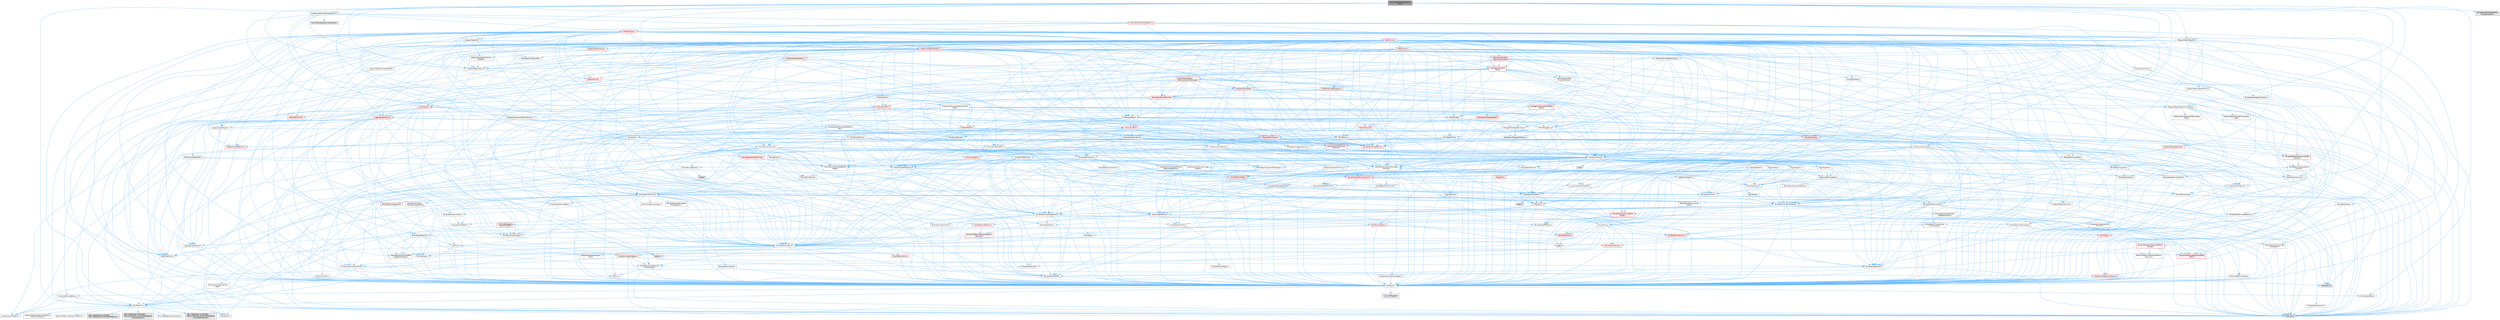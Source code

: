 digraph "MovieSceneTrackEvaluationField.h"
{
 // INTERACTIVE_SVG=YES
 // LATEX_PDF_SIZE
  bgcolor="transparent";
  edge [fontname=Helvetica,fontsize=10,labelfontname=Helvetica,labelfontsize=10];
  node [fontname=Helvetica,fontsize=10,shape=box,height=0.2,width=0.4];
  Node1 [id="Node000001",label="MovieSceneTrackEvaluation\lField.h",height=0.2,width=0.4,color="gray40", fillcolor="grey60", style="filled", fontcolor="black",tooltip=" "];
  Node1 -> Node2 [id="edge1_Node000001_Node000002",color="steelblue1",style="solid",tooltip=" "];
  Node2 [id="Node000002",label="Containers/Array.h",height=0.2,width=0.4,color="grey40", fillcolor="white", style="filled",URL="$df/dd0/Array_8h.html",tooltip=" "];
  Node2 -> Node3 [id="edge2_Node000002_Node000003",color="steelblue1",style="solid",tooltip=" "];
  Node3 [id="Node000003",label="CoreTypes.h",height=0.2,width=0.4,color="grey40", fillcolor="white", style="filled",URL="$dc/dec/CoreTypes_8h.html",tooltip=" "];
  Node3 -> Node4 [id="edge3_Node000003_Node000004",color="steelblue1",style="solid",tooltip=" "];
  Node4 [id="Node000004",label="HAL/Platform.h",height=0.2,width=0.4,color="grey40", fillcolor="white", style="filled",URL="$d9/dd0/Platform_8h.html",tooltip=" "];
  Node4 -> Node5 [id="edge4_Node000004_Node000005",color="steelblue1",style="solid",tooltip=" "];
  Node5 [id="Node000005",label="Misc/Build.h",height=0.2,width=0.4,color="grey40", fillcolor="white", style="filled",URL="$d3/dbb/Build_8h.html",tooltip=" "];
  Node4 -> Node6 [id="edge5_Node000004_Node000006",color="steelblue1",style="solid",tooltip=" "];
  Node6 [id="Node000006",label="Misc/LargeWorldCoordinates.h",height=0.2,width=0.4,color="grey40", fillcolor="white", style="filled",URL="$d2/dcb/LargeWorldCoordinates_8h.html",tooltip=" "];
  Node4 -> Node7 [id="edge6_Node000004_Node000007",color="steelblue1",style="solid",tooltip=" "];
  Node7 [id="Node000007",label="type_traits",height=0.2,width=0.4,color="grey60", fillcolor="#E0E0E0", style="filled",tooltip=" "];
  Node4 -> Node8 [id="edge7_Node000004_Node000008",color="steelblue1",style="solid",tooltip=" "];
  Node8 [id="Node000008",label="PreprocessorHelpers.h",height=0.2,width=0.4,color="grey40", fillcolor="white", style="filled",URL="$db/ddb/PreprocessorHelpers_8h.html",tooltip=" "];
  Node4 -> Node9 [id="edge8_Node000004_Node000009",color="steelblue1",style="solid",tooltip=" "];
  Node9 [id="Node000009",label="UBT_COMPILED_PLATFORM\l/UBT_COMPILED_PLATFORMPlatform\lCompilerPreSetup.h",height=0.2,width=0.4,color="grey60", fillcolor="#E0E0E0", style="filled",tooltip=" "];
  Node4 -> Node10 [id="edge9_Node000004_Node000010",color="steelblue1",style="solid",tooltip=" "];
  Node10 [id="Node000010",label="GenericPlatform/GenericPlatform\lCompilerPreSetup.h",height=0.2,width=0.4,color="grey40", fillcolor="white", style="filled",URL="$d9/dc8/GenericPlatformCompilerPreSetup_8h.html",tooltip=" "];
  Node4 -> Node11 [id="edge10_Node000004_Node000011",color="steelblue1",style="solid",tooltip=" "];
  Node11 [id="Node000011",label="GenericPlatform/GenericPlatform.h",height=0.2,width=0.4,color="grey40", fillcolor="white", style="filled",URL="$d6/d84/GenericPlatform_8h.html",tooltip=" "];
  Node4 -> Node12 [id="edge11_Node000004_Node000012",color="steelblue1",style="solid",tooltip=" "];
  Node12 [id="Node000012",label="UBT_COMPILED_PLATFORM\l/UBT_COMPILED_PLATFORMPlatform.h",height=0.2,width=0.4,color="grey60", fillcolor="#E0E0E0", style="filled",tooltip=" "];
  Node4 -> Node13 [id="edge12_Node000004_Node000013",color="steelblue1",style="solid",tooltip=" "];
  Node13 [id="Node000013",label="UBT_COMPILED_PLATFORM\l/UBT_COMPILED_PLATFORMPlatform\lCompilerSetup.h",height=0.2,width=0.4,color="grey60", fillcolor="#E0E0E0", style="filled",tooltip=" "];
  Node3 -> Node14 [id="edge13_Node000003_Node000014",color="steelblue1",style="solid",tooltip=" "];
  Node14 [id="Node000014",label="ProfilingDebugging\l/UMemoryDefines.h",height=0.2,width=0.4,color="grey40", fillcolor="white", style="filled",URL="$d2/da2/UMemoryDefines_8h.html",tooltip=" "];
  Node3 -> Node15 [id="edge14_Node000003_Node000015",color="steelblue1",style="solid",tooltip=" "];
  Node15 [id="Node000015",label="Misc/CoreMiscDefines.h",height=0.2,width=0.4,color="grey40", fillcolor="white", style="filled",URL="$da/d38/CoreMiscDefines_8h.html",tooltip=" "];
  Node15 -> Node4 [id="edge15_Node000015_Node000004",color="steelblue1",style="solid",tooltip=" "];
  Node15 -> Node8 [id="edge16_Node000015_Node000008",color="steelblue1",style="solid",tooltip=" "];
  Node3 -> Node16 [id="edge17_Node000003_Node000016",color="steelblue1",style="solid",tooltip=" "];
  Node16 [id="Node000016",label="Misc/CoreDefines.h",height=0.2,width=0.4,color="grey40", fillcolor="white", style="filled",URL="$d3/dd2/CoreDefines_8h.html",tooltip=" "];
  Node2 -> Node17 [id="edge18_Node000002_Node000017",color="steelblue1",style="solid",tooltip=" "];
  Node17 [id="Node000017",label="Misc/AssertionMacros.h",height=0.2,width=0.4,color="grey40", fillcolor="white", style="filled",URL="$d0/dfa/AssertionMacros_8h.html",tooltip=" "];
  Node17 -> Node3 [id="edge19_Node000017_Node000003",color="steelblue1",style="solid",tooltip=" "];
  Node17 -> Node4 [id="edge20_Node000017_Node000004",color="steelblue1",style="solid",tooltip=" "];
  Node17 -> Node18 [id="edge21_Node000017_Node000018",color="steelblue1",style="solid",tooltip=" "];
  Node18 [id="Node000018",label="HAL/PlatformMisc.h",height=0.2,width=0.4,color="red", fillcolor="#FFF0F0", style="filled",URL="$d0/df5/PlatformMisc_8h.html",tooltip=" "];
  Node18 -> Node3 [id="edge22_Node000018_Node000003",color="steelblue1",style="solid",tooltip=" "];
  Node17 -> Node8 [id="edge23_Node000017_Node000008",color="steelblue1",style="solid",tooltip=" "];
  Node17 -> Node54 [id="edge24_Node000017_Node000054",color="steelblue1",style="solid",tooltip=" "];
  Node54 [id="Node000054",label="Templates/EnableIf.h",height=0.2,width=0.4,color="grey40", fillcolor="white", style="filled",URL="$d7/d60/EnableIf_8h.html",tooltip=" "];
  Node54 -> Node3 [id="edge25_Node000054_Node000003",color="steelblue1",style="solid",tooltip=" "];
  Node17 -> Node55 [id="edge26_Node000017_Node000055",color="steelblue1",style="solid",tooltip=" "];
  Node55 [id="Node000055",label="Templates/IsArrayOrRefOf\lTypeByPredicate.h",height=0.2,width=0.4,color="grey40", fillcolor="white", style="filled",URL="$d6/da1/IsArrayOrRefOfTypeByPredicate_8h.html",tooltip=" "];
  Node55 -> Node3 [id="edge27_Node000055_Node000003",color="steelblue1",style="solid",tooltip=" "];
  Node17 -> Node56 [id="edge28_Node000017_Node000056",color="steelblue1",style="solid",tooltip=" "];
  Node56 [id="Node000056",label="Templates/IsValidVariadic\lFunctionArg.h",height=0.2,width=0.4,color="grey40", fillcolor="white", style="filled",URL="$d0/dc8/IsValidVariadicFunctionArg_8h.html",tooltip=" "];
  Node56 -> Node3 [id="edge29_Node000056_Node000003",color="steelblue1",style="solid",tooltip=" "];
  Node56 -> Node57 [id="edge30_Node000056_Node000057",color="steelblue1",style="solid",tooltip=" "];
  Node57 [id="Node000057",label="IsEnum.h",height=0.2,width=0.4,color="grey40", fillcolor="white", style="filled",URL="$d4/de5/IsEnum_8h.html",tooltip=" "];
  Node56 -> Node7 [id="edge31_Node000056_Node000007",color="steelblue1",style="solid",tooltip=" "];
  Node17 -> Node58 [id="edge32_Node000017_Node000058",color="steelblue1",style="solid",tooltip=" "];
  Node58 [id="Node000058",label="Traits/IsCharEncodingCompatible\lWith.h",height=0.2,width=0.4,color="red", fillcolor="#FFF0F0", style="filled",URL="$df/dd1/IsCharEncodingCompatibleWith_8h.html",tooltip=" "];
  Node58 -> Node7 [id="edge33_Node000058_Node000007",color="steelblue1",style="solid",tooltip=" "];
  Node17 -> Node60 [id="edge34_Node000017_Node000060",color="steelblue1",style="solid",tooltip=" "];
  Node60 [id="Node000060",label="Misc/VarArgs.h",height=0.2,width=0.4,color="grey40", fillcolor="white", style="filled",URL="$d5/d6f/VarArgs_8h.html",tooltip=" "];
  Node60 -> Node3 [id="edge35_Node000060_Node000003",color="steelblue1",style="solid",tooltip=" "];
  Node17 -> Node61 [id="edge36_Node000017_Node000061",color="steelblue1",style="solid",tooltip=" "];
  Node61 [id="Node000061",label="String/FormatStringSan.h",height=0.2,width=0.4,color="red", fillcolor="#FFF0F0", style="filled",URL="$d3/d8b/FormatStringSan_8h.html",tooltip=" "];
  Node61 -> Node7 [id="edge37_Node000061_Node000007",color="steelblue1",style="solid",tooltip=" "];
  Node61 -> Node3 [id="edge38_Node000061_Node000003",color="steelblue1",style="solid",tooltip=" "];
  Node61 -> Node62 [id="edge39_Node000061_Node000062",color="steelblue1",style="solid",tooltip=" "];
  Node62 [id="Node000062",label="Templates/Requires.h",height=0.2,width=0.4,color="grey40", fillcolor="white", style="filled",URL="$dc/d96/Requires_8h.html",tooltip=" "];
  Node62 -> Node54 [id="edge40_Node000062_Node000054",color="steelblue1",style="solid",tooltip=" "];
  Node62 -> Node7 [id="edge41_Node000062_Node000007",color="steelblue1",style="solid",tooltip=" "];
  Node61 -> Node63 [id="edge42_Node000061_Node000063",color="steelblue1",style="solid",tooltip=" "];
  Node63 [id="Node000063",label="Templates/Identity.h",height=0.2,width=0.4,color="grey40", fillcolor="white", style="filled",URL="$d0/dd5/Identity_8h.html",tooltip=" "];
  Node61 -> Node56 [id="edge43_Node000061_Node000056",color="steelblue1",style="solid",tooltip=" "];
  Node61 -> Node26 [id="edge44_Node000061_Node000026",color="steelblue1",style="solid",tooltip=" "];
  Node26 [id="Node000026",label="Containers/ContainersFwd.h",height=0.2,width=0.4,color="grey40", fillcolor="white", style="filled",URL="$d4/d0a/ContainersFwd_8h.html",tooltip=" "];
  Node26 -> Node4 [id="edge45_Node000026_Node000004",color="steelblue1",style="solid",tooltip=" "];
  Node26 -> Node3 [id="edge46_Node000026_Node000003",color="steelblue1",style="solid",tooltip=" "];
  Node26 -> Node23 [id="edge47_Node000026_Node000023",color="steelblue1",style="solid",tooltip=" "];
  Node23 [id="Node000023",label="Traits/IsContiguousContainer.h",height=0.2,width=0.4,color="red", fillcolor="#FFF0F0", style="filled",URL="$d5/d3c/IsContiguousContainer_8h.html",tooltip=" "];
  Node23 -> Node3 [id="edge48_Node000023_Node000003",color="steelblue1",style="solid",tooltip=" "];
  Node23 -> Node22 [id="edge49_Node000023_Node000022",color="steelblue1",style="solid",tooltip=" "];
  Node22 [id="Node000022",label="initializer_list",height=0.2,width=0.4,color="grey60", fillcolor="#E0E0E0", style="filled",tooltip=" "];
  Node17 -> Node67 [id="edge50_Node000017_Node000067",color="steelblue1",style="solid",tooltip=" "];
  Node67 [id="Node000067",label="atomic",height=0.2,width=0.4,color="grey60", fillcolor="#E0E0E0", style="filled",tooltip=" "];
  Node2 -> Node68 [id="edge51_Node000002_Node000068",color="steelblue1",style="solid",tooltip=" "];
  Node68 [id="Node000068",label="Misc/IntrusiveUnsetOptional\lState.h",height=0.2,width=0.4,color="grey40", fillcolor="white", style="filled",URL="$d2/d0a/IntrusiveUnsetOptionalState_8h.html",tooltip=" "];
  Node68 -> Node69 [id="edge52_Node000068_Node000069",color="steelblue1",style="solid",tooltip=" "];
  Node69 [id="Node000069",label="Misc/OptionalFwd.h",height=0.2,width=0.4,color="grey40", fillcolor="white", style="filled",URL="$dc/d50/OptionalFwd_8h.html",tooltip=" "];
  Node2 -> Node70 [id="edge53_Node000002_Node000070",color="steelblue1",style="solid",tooltip=" "];
  Node70 [id="Node000070",label="Misc/ReverseIterate.h",height=0.2,width=0.4,color="grey40", fillcolor="white", style="filled",URL="$db/de3/ReverseIterate_8h.html",tooltip=" "];
  Node70 -> Node4 [id="edge54_Node000070_Node000004",color="steelblue1",style="solid",tooltip=" "];
  Node70 -> Node71 [id="edge55_Node000070_Node000071",color="steelblue1",style="solid",tooltip=" "];
  Node71 [id="Node000071",label="iterator",height=0.2,width=0.4,color="grey60", fillcolor="#E0E0E0", style="filled",tooltip=" "];
  Node2 -> Node72 [id="edge56_Node000002_Node000072",color="steelblue1",style="solid",tooltip=" "];
  Node72 [id="Node000072",label="HAL/UnrealMemory.h",height=0.2,width=0.4,color="grey40", fillcolor="white", style="filled",URL="$d9/d96/UnrealMemory_8h.html",tooltip=" "];
  Node72 -> Node3 [id="edge57_Node000072_Node000003",color="steelblue1",style="solid",tooltip=" "];
  Node72 -> Node73 [id="edge58_Node000072_Node000073",color="steelblue1",style="solid",tooltip=" "];
  Node73 [id="Node000073",label="GenericPlatform/GenericPlatform\lMemory.h",height=0.2,width=0.4,color="red", fillcolor="#FFF0F0", style="filled",URL="$dd/d22/GenericPlatformMemory_8h.html",tooltip=" "];
  Node73 -> Node25 [id="edge59_Node000073_Node000025",color="steelblue1",style="solid",tooltip=" "];
  Node25 [id="Node000025",label="CoreFwd.h",height=0.2,width=0.4,color="grey40", fillcolor="white", style="filled",URL="$d1/d1e/CoreFwd_8h.html",tooltip=" "];
  Node25 -> Node3 [id="edge60_Node000025_Node000003",color="steelblue1",style="solid",tooltip=" "];
  Node25 -> Node26 [id="edge61_Node000025_Node000026",color="steelblue1",style="solid",tooltip=" "];
  Node25 -> Node27 [id="edge62_Node000025_Node000027",color="steelblue1",style="solid",tooltip=" "];
  Node27 [id="Node000027",label="Math/MathFwd.h",height=0.2,width=0.4,color="grey40", fillcolor="white", style="filled",URL="$d2/d10/MathFwd_8h.html",tooltip=" "];
  Node27 -> Node4 [id="edge63_Node000027_Node000004",color="steelblue1",style="solid",tooltip=" "];
  Node25 -> Node28 [id="edge64_Node000025_Node000028",color="steelblue1",style="solid",tooltip=" "];
  Node28 [id="Node000028",label="UObject/UObjectHierarchy\lFwd.h",height=0.2,width=0.4,color="grey40", fillcolor="white", style="filled",URL="$d3/d13/UObjectHierarchyFwd_8h.html",tooltip=" "];
  Node73 -> Node3 [id="edge65_Node000073_Node000003",color="steelblue1",style="solid",tooltip=" "];
  Node73 -> Node74 [id="edge66_Node000073_Node000074",color="steelblue1",style="solid",tooltip=" "];
  Node74 [id="Node000074",label="HAL/PlatformString.h",height=0.2,width=0.4,color="red", fillcolor="#FFF0F0", style="filled",URL="$db/db5/PlatformString_8h.html",tooltip=" "];
  Node74 -> Node3 [id="edge67_Node000074_Node000003",color="steelblue1",style="solid",tooltip=" "];
  Node72 -> Node76 [id="edge68_Node000072_Node000076",color="steelblue1",style="solid",tooltip=" "];
  Node76 [id="Node000076",label="HAL/MemoryBase.h",height=0.2,width=0.4,color="red", fillcolor="#FFF0F0", style="filled",URL="$d6/d9f/MemoryBase_8h.html",tooltip=" "];
  Node76 -> Node3 [id="edge69_Node000076_Node000003",color="steelblue1",style="solid",tooltip=" "];
  Node76 -> Node47 [id="edge70_Node000076_Node000047",color="steelblue1",style="solid",tooltip=" "];
  Node47 [id="Node000047",label="HAL/PlatformAtomics.h",height=0.2,width=0.4,color="red", fillcolor="#FFF0F0", style="filled",URL="$d3/d36/PlatformAtomics_8h.html",tooltip=" "];
  Node47 -> Node3 [id="edge71_Node000047_Node000003",color="steelblue1",style="solid",tooltip=" "];
  Node76 -> Node30 [id="edge72_Node000076_Node000030",color="steelblue1",style="solid",tooltip=" "];
  Node30 [id="Node000030",label="HAL/PlatformCrt.h",height=0.2,width=0.4,color="red", fillcolor="#FFF0F0", style="filled",URL="$d8/d75/PlatformCrt_8h.html",tooltip=" "];
  Node30 -> Node31 [id="edge73_Node000030_Node000031",color="steelblue1",style="solid",tooltip=" "];
  Node31 [id="Node000031",label="new",height=0.2,width=0.4,color="grey60", fillcolor="#E0E0E0", style="filled",tooltip=" "];
  Node76 -> Node77 [id="edge74_Node000076_Node000077",color="steelblue1",style="solid",tooltip=" "];
  Node77 [id="Node000077",label="Misc/Exec.h",height=0.2,width=0.4,color="grey40", fillcolor="white", style="filled",URL="$de/ddb/Exec_8h.html",tooltip=" "];
  Node77 -> Node3 [id="edge75_Node000077_Node000003",color="steelblue1",style="solid",tooltip=" "];
  Node77 -> Node17 [id="edge76_Node000077_Node000017",color="steelblue1",style="solid",tooltip=" "];
  Node76 -> Node78 [id="edge77_Node000076_Node000078",color="steelblue1",style="solid",tooltip=" "];
  Node78 [id="Node000078",label="Misc/OutputDevice.h",height=0.2,width=0.4,color="grey40", fillcolor="white", style="filled",URL="$d7/d32/OutputDevice_8h.html",tooltip=" "];
  Node78 -> Node25 [id="edge78_Node000078_Node000025",color="steelblue1",style="solid",tooltip=" "];
  Node78 -> Node3 [id="edge79_Node000078_Node000003",color="steelblue1",style="solid",tooltip=" "];
  Node78 -> Node79 [id="edge80_Node000078_Node000079",color="steelblue1",style="solid",tooltip=" "];
  Node79 [id="Node000079",label="Logging/LogVerbosity.h",height=0.2,width=0.4,color="grey40", fillcolor="white", style="filled",URL="$d2/d8f/LogVerbosity_8h.html",tooltip=" "];
  Node79 -> Node3 [id="edge81_Node000079_Node000003",color="steelblue1",style="solid",tooltip=" "];
  Node78 -> Node60 [id="edge82_Node000078_Node000060",color="steelblue1",style="solid",tooltip=" "];
  Node78 -> Node55 [id="edge83_Node000078_Node000055",color="steelblue1",style="solid",tooltip=" "];
  Node78 -> Node56 [id="edge84_Node000078_Node000056",color="steelblue1",style="solid",tooltip=" "];
  Node78 -> Node58 [id="edge85_Node000078_Node000058",color="steelblue1",style="solid",tooltip=" "];
  Node72 -> Node89 [id="edge86_Node000072_Node000089",color="steelblue1",style="solid",tooltip=" "];
  Node89 [id="Node000089",label="HAL/PlatformMemory.h",height=0.2,width=0.4,color="red", fillcolor="#FFF0F0", style="filled",URL="$de/d68/PlatformMemory_8h.html",tooltip=" "];
  Node89 -> Node3 [id="edge87_Node000089_Node000003",color="steelblue1",style="solid",tooltip=" "];
  Node89 -> Node73 [id="edge88_Node000089_Node000073",color="steelblue1",style="solid",tooltip=" "];
  Node72 -> Node91 [id="edge89_Node000072_Node000091",color="steelblue1",style="solid",tooltip=" "];
  Node91 [id="Node000091",label="ProfilingDebugging\l/MemoryTrace.h",height=0.2,width=0.4,color="red", fillcolor="#FFF0F0", style="filled",URL="$da/dd7/MemoryTrace_8h.html",tooltip=" "];
  Node91 -> Node4 [id="edge90_Node000091_Node000004",color="steelblue1",style="solid",tooltip=" "];
  Node91 -> Node42 [id="edge91_Node000091_Node000042",color="steelblue1",style="solid",tooltip=" "];
  Node42 [id="Node000042",label="Misc/EnumClassFlags.h",height=0.2,width=0.4,color="grey40", fillcolor="white", style="filled",URL="$d8/de7/EnumClassFlags_8h.html",tooltip=" "];
  Node72 -> Node92 [id="edge92_Node000072_Node000092",color="steelblue1",style="solid",tooltip=" "];
  Node92 [id="Node000092",label="Templates/IsPointer.h",height=0.2,width=0.4,color="grey40", fillcolor="white", style="filled",URL="$d7/d05/IsPointer_8h.html",tooltip=" "];
  Node92 -> Node3 [id="edge93_Node000092_Node000003",color="steelblue1",style="solid",tooltip=" "];
  Node2 -> Node93 [id="edge94_Node000002_Node000093",color="steelblue1",style="solid",tooltip=" "];
  Node93 [id="Node000093",label="Templates/UnrealTypeTraits.h",height=0.2,width=0.4,color="grey40", fillcolor="white", style="filled",URL="$d2/d2d/UnrealTypeTraits_8h.html",tooltip=" "];
  Node93 -> Node3 [id="edge95_Node000093_Node000003",color="steelblue1",style="solid",tooltip=" "];
  Node93 -> Node92 [id="edge96_Node000093_Node000092",color="steelblue1",style="solid",tooltip=" "];
  Node93 -> Node17 [id="edge97_Node000093_Node000017",color="steelblue1",style="solid",tooltip=" "];
  Node93 -> Node85 [id="edge98_Node000093_Node000085",color="steelblue1",style="solid",tooltip=" "];
  Node85 [id="Node000085",label="Templates/AndOrNot.h",height=0.2,width=0.4,color="grey40", fillcolor="white", style="filled",URL="$db/d0a/AndOrNot_8h.html",tooltip=" "];
  Node85 -> Node3 [id="edge99_Node000085_Node000003",color="steelblue1",style="solid",tooltip=" "];
  Node93 -> Node54 [id="edge100_Node000093_Node000054",color="steelblue1",style="solid",tooltip=" "];
  Node93 -> Node94 [id="edge101_Node000093_Node000094",color="steelblue1",style="solid",tooltip=" "];
  Node94 [id="Node000094",label="Templates/IsArithmetic.h",height=0.2,width=0.4,color="grey40", fillcolor="white", style="filled",URL="$d2/d5d/IsArithmetic_8h.html",tooltip=" "];
  Node94 -> Node3 [id="edge102_Node000094_Node000003",color="steelblue1",style="solid",tooltip=" "];
  Node93 -> Node57 [id="edge103_Node000093_Node000057",color="steelblue1",style="solid",tooltip=" "];
  Node93 -> Node95 [id="edge104_Node000093_Node000095",color="steelblue1",style="solid",tooltip=" "];
  Node95 [id="Node000095",label="Templates/Models.h",height=0.2,width=0.4,color="grey40", fillcolor="white", style="filled",URL="$d3/d0c/Models_8h.html",tooltip=" "];
  Node95 -> Node63 [id="edge105_Node000095_Node000063",color="steelblue1",style="solid",tooltip=" "];
  Node93 -> Node96 [id="edge106_Node000093_Node000096",color="steelblue1",style="solid",tooltip=" "];
  Node96 [id="Node000096",label="Templates/IsPODType.h",height=0.2,width=0.4,color="grey40", fillcolor="white", style="filled",URL="$d7/db1/IsPODType_8h.html",tooltip=" "];
  Node96 -> Node3 [id="edge107_Node000096_Node000003",color="steelblue1",style="solid",tooltip=" "];
  Node93 -> Node97 [id="edge108_Node000093_Node000097",color="steelblue1",style="solid",tooltip=" "];
  Node97 [id="Node000097",label="Templates/IsUECoreType.h",height=0.2,width=0.4,color="grey40", fillcolor="white", style="filled",URL="$d1/db8/IsUECoreType_8h.html",tooltip=" "];
  Node97 -> Node3 [id="edge109_Node000097_Node000003",color="steelblue1",style="solid",tooltip=" "];
  Node97 -> Node7 [id="edge110_Node000097_Node000007",color="steelblue1",style="solid",tooltip=" "];
  Node93 -> Node86 [id="edge111_Node000093_Node000086",color="steelblue1",style="solid",tooltip=" "];
  Node86 [id="Node000086",label="Templates/IsTriviallyCopy\lConstructible.h",height=0.2,width=0.4,color="grey40", fillcolor="white", style="filled",URL="$d3/d78/IsTriviallyCopyConstructible_8h.html",tooltip=" "];
  Node86 -> Node3 [id="edge112_Node000086_Node000003",color="steelblue1",style="solid",tooltip=" "];
  Node86 -> Node7 [id="edge113_Node000086_Node000007",color="steelblue1",style="solid",tooltip=" "];
  Node2 -> Node98 [id="edge114_Node000002_Node000098",color="steelblue1",style="solid",tooltip=" "];
  Node98 [id="Node000098",label="Templates/UnrealTemplate.h",height=0.2,width=0.4,color="grey40", fillcolor="white", style="filled",URL="$d4/d24/UnrealTemplate_8h.html",tooltip=" "];
  Node98 -> Node3 [id="edge115_Node000098_Node000003",color="steelblue1",style="solid",tooltip=" "];
  Node98 -> Node92 [id="edge116_Node000098_Node000092",color="steelblue1",style="solid",tooltip=" "];
  Node98 -> Node72 [id="edge117_Node000098_Node000072",color="steelblue1",style="solid",tooltip=" "];
  Node98 -> Node99 [id="edge118_Node000098_Node000099",color="steelblue1",style="solid",tooltip=" "];
  Node99 [id="Node000099",label="Templates/CopyQualifiers\lAndRefsFromTo.h",height=0.2,width=0.4,color="grey40", fillcolor="white", style="filled",URL="$d3/db3/CopyQualifiersAndRefsFromTo_8h.html",tooltip=" "];
  Node99 -> Node100 [id="edge119_Node000099_Node000100",color="steelblue1",style="solid",tooltip=" "];
  Node100 [id="Node000100",label="Templates/CopyQualifiers\lFromTo.h",height=0.2,width=0.4,color="grey40", fillcolor="white", style="filled",URL="$d5/db4/CopyQualifiersFromTo_8h.html",tooltip=" "];
  Node98 -> Node93 [id="edge120_Node000098_Node000093",color="steelblue1",style="solid",tooltip=" "];
  Node98 -> Node101 [id="edge121_Node000098_Node000101",color="steelblue1",style="solid",tooltip=" "];
  Node101 [id="Node000101",label="Templates/RemoveReference.h",height=0.2,width=0.4,color="grey40", fillcolor="white", style="filled",URL="$da/dbe/RemoveReference_8h.html",tooltip=" "];
  Node101 -> Node3 [id="edge122_Node000101_Node000003",color="steelblue1",style="solid",tooltip=" "];
  Node98 -> Node62 [id="edge123_Node000098_Node000062",color="steelblue1",style="solid",tooltip=" "];
  Node98 -> Node102 [id="edge124_Node000098_Node000102",color="steelblue1",style="solid",tooltip=" "];
  Node102 [id="Node000102",label="Templates/TypeCompatible\lBytes.h",height=0.2,width=0.4,color="red", fillcolor="#FFF0F0", style="filled",URL="$df/d0a/TypeCompatibleBytes_8h.html",tooltip=" "];
  Node102 -> Node3 [id="edge125_Node000102_Node000003",color="steelblue1",style="solid",tooltip=" "];
  Node102 -> Node31 [id="edge126_Node000102_Node000031",color="steelblue1",style="solid",tooltip=" "];
  Node102 -> Node7 [id="edge127_Node000102_Node000007",color="steelblue1",style="solid",tooltip=" "];
  Node98 -> Node63 [id="edge128_Node000098_Node000063",color="steelblue1",style="solid",tooltip=" "];
  Node98 -> Node23 [id="edge129_Node000098_Node000023",color="steelblue1",style="solid",tooltip=" "];
  Node98 -> Node103 [id="edge130_Node000098_Node000103",color="steelblue1",style="solid",tooltip=" "];
  Node103 [id="Node000103",label="Traits/UseBitwiseSwap.h",height=0.2,width=0.4,color="grey40", fillcolor="white", style="filled",URL="$db/df3/UseBitwiseSwap_8h.html",tooltip=" "];
  Node103 -> Node3 [id="edge131_Node000103_Node000003",color="steelblue1",style="solid",tooltip=" "];
  Node103 -> Node7 [id="edge132_Node000103_Node000007",color="steelblue1",style="solid",tooltip=" "];
  Node98 -> Node7 [id="edge133_Node000098_Node000007",color="steelblue1",style="solid",tooltip=" "];
  Node2 -> Node104 [id="edge134_Node000002_Node000104",color="steelblue1",style="solid",tooltip=" "];
  Node104 [id="Node000104",label="Containers/AllowShrinking.h",height=0.2,width=0.4,color="grey40", fillcolor="white", style="filled",URL="$d7/d1a/AllowShrinking_8h.html",tooltip=" "];
  Node104 -> Node3 [id="edge135_Node000104_Node000003",color="steelblue1",style="solid",tooltip=" "];
  Node2 -> Node105 [id="edge136_Node000002_Node000105",color="steelblue1",style="solid",tooltip=" "];
  Node105 [id="Node000105",label="Containers/ContainerAllocation\lPolicies.h",height=0.2,width=0.4,color="grey40", fillcolor="white", style="filled",URL="$d7/dff/ContainerAllocationPolicies_8h.html",tooltip=" "];
  Node105 -> Node3 [id="edge137_Node000105_Node000003",color="steelblue1",style="solid",tooltip=" "];
  Node105 -> Node106 [id="edge138_Node000105_Node000106",color="steelblue1",style="solid",tooltip=" "];
  Node106 [id="Node000106",label="Containers/ContainerHelpers.h",height=0.2,width=0.4,color="grey40", fillcolor="white", style="filled",URL="$d7/d33/ContainerHelpers_8h.html",tooltip=" "];
  Node106 -> Node3 [id="edge139_Node000106_Node000003",color="steelblue1",style="solid",tooltip=" "];
  Node105 -> Node105 [id="edge140_Node000105_Node000105",color="steelblue1",style="solid",tooltip=" "];
  Node105 -> Node107 [id="edge141_Node000105_Node000107",color="steelblue1",style="solid",tooltip=" "];
  Node107 [id="Node000107",label="HAL/PlatformMath.h",height=0.2,width=0.4,color="red", fillcolor="#FFF0F0", style="filled",URL="$dc/d53/PlatformMath_8h.html",tooltip=" "];
  Node107 -> Node3 [id="edge142_Node000107_Node000003",color="steelblue1",style="solid",tooltip=" "];
  Node105 -> Node72 [id="edge143_Node000105_Node000072",color="steelblue1",style="solid",tooltip=" "];
  Node105 -> Node40 [id="edge144_Node000105_Node000040",color="steelblue1",style="solid",tooltip=" "];
  Node40 [id="Node000040",label="Math/NumericLimits.h",height=0.2,width=0.4,color="grey40", fillcolor="white", style="filled",URL="$df/d1b/NumericLimits_8h.html",tooltip=" "];
  Node40 -> Node3 [id="edge145_Node000040_Node000003",color="steelblue1",style="solid",tooltip=" "];
  Node105 -> Node17 [id="edge146_Node000105_Node000017",color="steelblue1",style="solid",tooltip=" "];
  Node105 -> Node115 [id="edge147_Node000105_Node000115",color="steelblue1",style="solid",tooltip=" "];
  Node115 [id="Node000115",label="Templates/IsPolymorphic.h",height=0.2,width=0.4,color="grey40", fillcolor="white", style="filled",URL="$dc/d20/IsPolymorphic_8h.html",tooltip=" "];
  Node105 -> Node116 [id="edge148_Node000105_Node000116",color="steelblue1",style="solid",tooltip=" "];
  Node116 [id="Node000116",label="Templates/MemoryOps.h",height=0.2,width=0.4,color="grey40", fillcolor="white", style="filled",URL="$db/dea/MemoryOps_8h.html",tooltip=" "];
  Node116 -> Node3 [id="edge149_Node000116_Node000003",color="steelblue1",style="solid",tooltip=" "];
  Node116 -> Node72 [id="edge150_Node000116_Node000072",color="steelblue1",style="solid",tooltip=" "];
  Node116 -> Node87 [id="edge151_Node000116_Node000087",color="steelblue1",style="solid",tooltip=" "];
  Node87 [id="Node000087",label="Templates/IsTriviallyCopy\lAssignable.h",height=0.2,width=0.4,color="grey40", fillcolor="white", style="filled",URL="$d2/df2/IsTriviallyCopyAssignable_8h.html",tooltip=" "];
  Node87 -> Node3 [id="edge152_Node000087_Node000003",color="steelblue1",style="solid",tooltip=" "];
  Node87 -> Node7 [id="edge153_Node000087_Node000007",color="steelblue1",style="solid",tooltip=" "];
  Node116 -> Node86 [id="edge154_Node000116_Node000086",color="steelblue1",style="solid",tooltip=" "];
  Node116 -> Node62 [id="edge155_Node000116_Node000062",color="steelblue1",style="solid",tooltip=" "];
  Node116 -> Node93 [id="edge156_Node000116_Node000093",color="steelblue1",style="solid",tooltip=" "];
  Node116 -> Node103 [id="edge157_Node000116_Node000103",color="steelblue1",style="solid",tooltip=" "];
  Node116 -> Node31 [id="edge158_Node000116_Node000031",color="steelblue1",style="solid",tooltip=" "];
  Node116 -> Node7 [id="edge159_Node000116_Node000007",color="steelblue1",style="solid",tooltip=" "];
  Node105 -> Node102 [id="edge160_Node000105_Node000102",color="steelblue1",style="solid",tooltip=" "];
  Node105 -> Node7 [id="edge161_Node000105_Node000007",color="steelblue1",style="solid",tooltip=" "];
  Node2 -> Node117 [id="edge162_Node000002_Node000117",color="steelblue1",style="solid",tooltip=" "];
  Node117 [id="Node000117",label="Containers/ContainerElement\lTypeCompatibility.h",height=0.2,width=0.4,color="grey40", fillcolor="white", style="filled",URL="$df/ddf/ContainerElementTypeCompatibility_8h.html",tooltip=" "];
  Node117 -> Node3 [id="edge163_Node000117_Node000003",color="steelblue1",style="solid",tooltip=" "];
  Node117 -> Node93 [id="edge164_Node000117_Node000093",color="steelblue1",style="solid",tooltip=" "];
  Node2 -> Node118 [id="edge165_Node000002_Node000118",color="steelblue1",style="solid",tooltip=" "];
  Node118 [id="Node000118",label="Serialization/Archive.h",height=0.2,width=0.4,color="grey40", fillcolor="white", style="filled",URL="$d7/d3b/Archive_8h.html",tooltip=" "];
  Node118 -> Node25 [id="edge166_Node000118_Node000025",color="steelblue1",style="solid",tooltip=" "];
  Node118 -> Node3 [id="edge167_Node000118_Node000003",color="steelblue1",style="solid",tooltip=" "];
  Node118 -> Node119 [id="edge168_Node000118_Node000119",color="steelblue1",style="solid",tooltip=" "];
  Node119 [id="Node000119",label="HAL/PlatformProperties.h",height=0.2,width=0.4,color="red", fillcolor="#FFF0F0", style="filled",URL="$d9/db0/PlatformProperties_8h.html",tooltip=" "];
  Node119 -> Node3 [id="edge169_Node000119_Node000003",color="steelblue1",style="solid",tooltip=" "];
  Node118 -> Node122 [id="edge170_Node000118_Node000122",color="steelblue1",style="solid",tooltip=" "];
  Node122 [id="Node000122",label="Internationalization\l/TextNamespaceFwd.h",height=0.2,width=0.4,color="grey40", fillcolor="white", style="filled",URL="$d8/d97/TextNamespaceFwd_8h.html",tooltip=" "];
  Node122 -> Node3 [id="edge171_Node000122_Node000003",color="steelblue1",style="solid",tooltip=" "];
  Node118 -> Node27 [id="edge172_Node000118_Node000027",color="steelblue1",style="solid",tooltip=" "];
  Node118 -> Node17 [id="edge173_Node000118_Node000017",color="steelblue1",style="solid",tooltip=" "];
  Node118 -> Node5 [id="edge174_Node000118_Node000005",color="steelblue1",style="solid",tooltip=" "];
  Node118 -> Node41 [id="edge175_Node000118_Node000041",color="steelblue1",style="solid",tooltip=" "];
  Node41 [id="Node000041",label="Misc/CompressionFlags.h",height=0.2,width=0.4,color="grey40", fillcolor="white", style="filled",URL="$d9/d76/CompressionFlags_8h.html",tooltip=" "];
  Node118 -> Node123 [id="edge176_Node000118_Node000123",color="steelblue1",style="solid",tooltip=" "];
  Node123 [id="Node000123",label="Misc/EngineVersionBase.h",height=0.2,width=0.4,color="grey40", fillcolor="white", style="filled",URL="$d5/d2b/EngineVersionBase_8h.html",tooltip=" "];
  Node123 -> Node3 [id="edge177_Node000123_Node000003",color="steelblue1",style="solid",tooltip=" "];
  Node118 -> Node60 [id="edge178_Node000118_Node000060",color="steelblue1",style="solid",tooltip=" "];
  Node118 -> Node124 [id="edge179_Node000118_Node000124",color="steelblue1",style="solid",tooltip=" "];
  Node124 [id="Node000124",label="Serialization/ArchiveCook\lData.h",height=0.2,width=0.4,color="grey40", fillcolor="white", style="filled",URL="$dc/db6/ArchiveCookData_8h.html",tooltip=" "];
  Node124 -> Node4 [id="edge180_Node000124_Node000004",color="steelblue1",style="solid",tooltip=" "];
  Node118 -> Node125 [id="edge181_Node000118_Node000125",color="steelblue1",style="solid",tooltip=" "];
  Node125 [id="Node000125",label="Serialization/ArchiveSave\lPackageData.h",height=0.2,width=0.4,color="grey40", fillcolor="white", style="filled",URL="$d1/d37/ArchiveSavePackageData_8h.html",tooltip=" "];
  Node118 -> Node54 [id="edge182_Node000118_Node000054",color="steelblue1",style="solid",tooltip=" "];
  Node118 -> Node55 [id="edge183_Node000118_Node000055",color="steelblue1",style="solid",tooltip=" "];
  Node118 -> Node126 [id="edge184_Node000118_Node000126",color="steelblue1",style="solid",tooltip=" "];
  Node126 [id="Node000126",label="Templates/IsEnumClass.h",height=0.2,width=0.4,color="grey40", fillcolor="white", style="filled",URL="$d7/d15/IsEnumClass_8h.html",tooltip=" "];
  Node126 -> Node3 [id="edge185_Node000126_Node000003",color="steelblue1",style="solid",tooltip=" "];
  Node126 -> Node85 [id="edge186_Node000126_Node000085",color="steelblue1",style="solid",tooltip=" "];
  Node118 -> Node112 [id="edge187_Node000118_Node000112",color="steelblue1",style="solid",tooltip=" "];
  Node112 [id="Node000112",label="Templates/IsSigned.h",height=0.2,width=0.4,color="grey40", fillcolor="white", style="filled",URL="$d8/dd8/IsSigned_8h.html",tooltip=" "];
  Node112 -> Node3 [id="edge188_Node000112_Node000003",color="steelblue1",style="solid",tooltip=" "];
  Node118 -> Node56 [id="edge189_Node000118_Node000056",color="steelblue1",style="solid",tooltip=" "];
  Node118 -> Node98 [id="edge190_Node000118_Node000098",color="steelblue1",style="solid",tooltip=" "];
  Node118 -> Node58 [id="edge191_Node000118_Node000058",color="steelblue1",style="solid",tooltip=" "];
  Node118 -> Node127 [id="edge192_Node000118_Node000127",color="steelblue1",style="solid",tooltip=" "];
  Node127 [id="Node000127",label="UObject/ObjectVersion.h",height=0.2,width=0.4,color="grey40", fillcolor="white", style="filled",URL="$da/d63/ObjectVersion_8h.html",tooltip=" "];
  Node127 -> Node3 [id="edge193_Node000127_Node000003",color="steelblue1",style="solid",tooltip=" "];
  Node2 -> Node128 [id="edge194_Node000002_Node000128",color="steelblue1",style="solid",tooltip=" "];
  Node128 [id="Node000128",label="Serialization/MemoryImage\lWriter.h",height=0.2,width=0.4,color="grey40", fillcolor="white", style="filled",URL="$d0/d08/MemoryImageWriter_8h.html",tooltip=" "];
  Node128 -> Node3 [id="edge195_Node000128_Node000003",color="steelblue1",style="solid",tooltip=" "];
  Node128 -> Node129 [id="edge196_Node000128_Node000129",color="steelblue1",style="solid",tooltip=" "];
  Node129 [id="Node000129",label="Serialization/MemoryLayout.h",height=0.2,width=0.4,color="red", fillcolor="#FFF0F0", style="filled",URL="$d7/d66/MemoryLayout_8h.html",tooltip=" "];
  Node129 -> Node132 [id="edge197_Node000129_Node000132",color="steelblue1",style="solid",tooltip=" "];
  Node132 [id="Node000132",label="Containers/EnumAsByte.h",height=0.2,width=0.4,color="grey40", fillcolor="white", style="filled",URL="$d6/d9a/EnumAsByte_8h.html",tooltip=" "];
  Node132 -> Node3 [id="edge198_Node000132_Node000003",color="steelblue1",style="solid",tooltip=" "];
  Node132 -> Node96 [id="edge199_Node000132_Node000096",color="steelblue1",style="solid",tooltip=" "];
  Node132 -> Node133 [id="edge200_Node000132_Node000133",color="steelblue1",style="solid",tooltip=" "];
  Node133 [id="Node000133",label="Templates/TypeHash.h",height=0.2,width=0.4,color="grey40", fillcolor="white", style="filled",URL="$d1/d62/TypeHash_8h.html",tooltip=" "];
  Node133 -> Node3 [id="edge201_Node000133_Node000003",color="steelblue1",style="solid",tooltip=" "];
  Node133 -> Node62 [id="edge202_Node000133_Node000062",color="steelblue1",style="solid",tooltip=" "];
  Node133 -> Node134 [id="edge203_Node000133_Node000134",color="steelblue1",style="solid",tooltip=" "];
  Node134 [id="Node000134",label="Misc/Crc.h",height=0.2,width=0.4,color="red", fillcolor="#FFF0F0", style="filled",URL="$d4/dd2/Crc_8h.html",tooltip=" "];
  Node134 -> Node3 [id="edge204_Node000134_Node000003",color="steelblue1",style="solid",tooltip=" "];
  Node134 -> Node74 [id="edge205_Node000134_Node000074",color="steelblue1",style="solid",tooltip=" "];
  Node134 -> Node17 [id="edge206_Node000134_Node000017",color="steelblue1",style="solid",tooltip=" "];
  Node134 -> Node135 [id="edge207_Node000134_Node000135",color="steelblue1",style="solid",tooltip=" "];
  Node135 [id="Node000135",label="Misc/CString.h",height=0.2,width=0.4,color="grey40", fillcolor="white", style="filled",URL="$d2/d49/CString_8h.html",tooltip=" "];
  Node135 -> Node3 [id="edge208_Node000135_Node000003",color="steelblue1",style="solid",tooltip=" "];
  Node135 -> Node30 [id="edge209_Node000135_Node000030",color="steelblue1",style="solid",tooltip=" "];
  Node135 -> Node74 [id="edge210_Node000135_Node000074",color="steelblue1",style="solid",tooltip=" "];
  Node135 -> Node17 [id="edge211_Node000135_Node000017",color="steelblue1",style="solid",tooltip=" "];
  Node135 -> Node136 [id="edge212_Node000135_Node000136",color="steelblue1",style="solid",tooltip=" "];
  Node136 [id="Node000136",label="Misc/Char.h",height=0.2,width=0.4,color="red", fillcolor="#FFF0F0", style="filled",URL="$d0/d58/Char_8h.html",tooltip=" "];
  Node136 -> Node3 [id="edge213_Node000136_Node000003",color="steelblue1",style="solid",tooltip=" "];
  Node136 -> Node7 [id="edge214_Node000136_Node000007",color="steelblue1",style="solid",tooltip=" "];
  Node135 -> Node60 [id="edge215_Node000135_Node000060",color="steelblue1",style="solid",tooltip=" "];
  Node135 -> Node55 [id="edge216_Node000135_Node000055",color="steelblue1",style="solid",tooltip=" "];
  Node135 -> Node56 [id="edge217_Node000135_Node000056",color="steelblue1",style="solid",tooltip=" "];
  Node135 -> Node58 [id="edge218_Node000135_Node000058",color="steelblue1",style="solid",tooltip=" "];
  Node134 -> Node136 [id="edge219_Node000134_Node000136",color="steelblue1",style="solid",tooltip=" "];
  Node134 -> Node93 [id="edge220_Node000134_Node000093",color="steelblue1",style="solid",tooltip=" "];
  Node133 -> Node139 [id="edge221_Node000133_Node000139",color="steelblue1",style="solid",tooltip=" "];
  Node139 [id="Node000139",label="stdint.h",height=0.2,width=0.4,color="grey60", fillcolor="#E0E0E0", style="filled",tooltip=" "];
  Node133 -> Node7 [id="edge222_Node000133_Node000007",color="steelblue1",style="solid",tooltip=" "];
  Node129 -> Node20 [id="edge223_Node000129_Node000020",color="steelblue1",style="solid",tooltip=" "];
  Node20 [id="Node000020",label="Containers/StringFwd.h",height=0.2,width=0.4,color="grey40", fillcolor="white", style="filled",URL="$df/d37/StringFwd_8h.html",tooltip=" "];
  Node20 -> Node3 [id="edge224_Node000020_Node000003",color="steelblue1",style="solid",tooltip=" "];
  Node20 -> Node21 [id="edge225_Node000020_Node000021",color="steelblue1",style="solid",tooltip=" "];
  Node21 [id="Node000021",label="Traits/ElementType.h",height=0.2,width=0.4,color="grey40", fillcolor="white", style="filled",URL="$d5/d4f/ElementType_8h.html",tooltip=" "];
  Node21 -> Node4 [id="edge226_Node000021_Node000004",color="steelblue1",style="solid",tooltip=" "];
  Node21 -> Node22 [id="edge227_Node000021_Node000022",color="steelblue1",style="solid",tooltip=" "];
  Node21 -> Node7 [id="edge228_Node000021_Node000007",color="steelblue1",style="solid",tooltip=" "];
  Node20 -> Node23 [id="edge229_Node000020_Node000023",color="steelblue1",style="solid",tooltip=" "];
  Node129 -> Node72 [id="edge230_Node000129_Node000072",color="steelblue1",style="solid",tooltip=" "];
  Node129 -> Node54 [id="edge231_Node000129_Node000054",color="steelblue1",style="solid",tooltip=" "];
  Node129 -> Node115 [id="edge232_Node000129_Node000115",color="steelblue1",style="solid",tooltip=" "];
  Node129 -> Node95 [id="edge233_Node000129_Node000095",color="steelblue1",style="solid",tooltip=" "];
  Node129 -> Node98 [id="edge234_Node000129_Node000098",color="steelblue1",style="solid",tooltip=" "];
  Node2 -> Node142 [id="edge235_Node000002_Node000142",color="steelblue1",style="solid",tooltip=" "];
  Node142 [id="Node000142",label="Algo/Heapify.h",height=0.2,width=0.4,color="grey40", fillcolor="white", style="filled",URL="$d0/d2a/Heapify_8h.html",tooltip=" "];
  Node142 -> Node143 [id="edge236_Node000142_Node000143",color="steelblue1",style="solid",tooltip=" "];
  Node143 [id="Node000143",label="Algo/Impl/BinaryHeap.h",height=0.2,width=0.4,color="grey40", fillcolor="white", style="filled",URL="$d7/da3/Algo_2Impl_2BinaryHeap_8h.html",tooltip=" "];
  Node143 -> Node144 [id="edge237_Node000143_Node000144",color="steelblue1",style="solid",tooltip=" "];
  Node144 [id="Node000144",label="Templates/Invoke.h",height=0.2,width=0.4,color="grey40", fillcolor="white", style="filled",URL="$d7/deb/Invoke_8h.html",tooltip=" "];
  Node144 -> Node3 [id="edge238_Node000144_Node000003",color="steelblue1",style="solid",tooltip=" "];
  Node144 -> Node145 [id="edge239_Node000144_Node000145",color="steelblue1",style="solid",tooltip=" "];
  Node145 [id="Node000145",label="Traits/MemberFunctionPtr\lOuter.h",height=0.2,width=0.4,color="grey40", fillcolor="white", style="filled",URL="$db/da7/MemberFunctionPtrOuter_8h.html",tooltip=" "];
  Node144 -> Node98 [id="edge240_Node000144_Node000098",color="steelblue1",style="solid",tooltip=" "];
  Node144 -> Node7 [id="edge241_Node000144_Node000007",color="steelblue1",style="solid",tooltip=" "];
  Node143 -> Node146 [id="edge242_Node000143_Node000146",color="steelblue1",style="solid",tooltip=" "];
  Node146 [id="Node000146",label="Templates/Projection.h",height=0.2,width=0.4,color="grey40", fillcolor="white", style="filled",URL="$d7/df0/Projection_8h.html",tooltip=" "];
  Node146 -> Node7 [id="edge243_Node000146_Node000007",color="steelblue1",style="solid",tooltip=" "];
  Node143 -> Node147 [id="edge244_Node000143_Node000147",color="steelblue1",style="solid",tooltip=" "];
  Node147 [id="Node000147",label="Templates/ReversePredicate.h",height=0.2,width=0.4,color="grey40", fillcolor="white", style="filled",URL="$d8/d28/ReversePredicate_8h.html",tooltip=" "];
  Node147 -> Node144 [id="edge245_Node000147_Node000144",color="steelblue1",style="solid",tooltip=" "];
  Node147 -> Node98 [id="edge246_Node000147_Node000098",color="steelblue1",style="solid",tooltip=" "];
  Node143 -> Node7 [id="edge247_Node000143_Node000007",color="steelblue1",style="solid",tooltip=" "];
  Node142 -> Node148 [id="edge248_Node000142_Node000148",color="steelblue1",style="solid",tooltip=" "];
  Node148 [id="Node000148",label="Templates/IdentityFunctor.h",height=0.2,width=0.4,color="grey40", fillcolor="white", style="filled",URL="$d7/d2e/IdentityFunctor_8h.html",tooltip=" "];
  Node148 -> Node4 [id="edge249_Node000148_Node000004",color="steelblue1",style="solid",tooltip=" "];
  Node142 -> Node144 [id="edge250_Node000142_Node000144",color="steelblue1",style="solid",tooltip=" "];
  Node142 -> Node149 [id="edge251_Node000142_Node000149",color="steelblue1",style="solid",tooltip=" "];
  Node149 [id="Node000149",label="Templates/Less.h",height=0.2,width=0.4,color="grey40", fillcolor="white", style="filled",URL="$de/dc8/Less_8h.html",tooltip=" "];
  Node149 -> Node3 [id="edge252_Node000149_Node000003",color="steelblue1",style="solid",tooltip=" "];
  Node149 -> Node98 [id="edge253_Node000149_Node000098",color="steelblue1",style="solid",tooltip=" "];
  Node142 -> Node98 [id="edge254_Node000142_Node000098",color="steelblue1",style="solid",tooltip=" "];
  Node2 -> Node150 [id="edge255_Node000002_Node000150",color="steelblue1",style="solid",tooltip=" "];
  Node150 [id="Node000150",label="Algo/HeapSort.h",height=0.2,width=0.4,color="grey40", fillcolor="white", style="filled",URL="$d3/d92/HeapSort_8h.html",tooltip=" "];
  Node150 -> Node143 [id="edge256_Node000150_Node000143",color="steelblue1",style="solid",tooltip=" "];
  Node150 -> Node148 [id="edge257_Node000150_Node000148",color="steelblue1",style="solid",tooltip=" "];
  Node150 -> Node149 [id="edge258_Node000150_Node000149",color="steelblue1",style="solid",tooltip=" "];
  Node150 -> Node98 [id="edge259_Node000150_Node000098",color="steelblue1",style="solid",tooltip=" "];
  Node2 -> Node151 [id="edge260_Node000002_Node000151",color="steelblue1",style="solid",tooltip=" "];
  Node151 [id="Node000151",label="Algo/IsHeap.h",height=0.2,width=0.4,color="grey40", fillcolor="white", style="filled",URL="$de/d32/IsHeap_8h.html",tooltip=" "];
  Node151 -> Node143 [id="edge261_Node000151_Node000143",color="steelblue1",style="solid",tooltip=" "];
  Node151 -> Node148 [id="edge262_Node000151_Node000148",color="steelblue1",style="solid",tooltip=" "];
  Node151 -> Node144 [id="edge263_Node000151_Node000144",color="steelblue1",style="solid",tooltip=" "];
  Node151 -> Node149 [id="edge264_Node000151_Node000149",color="steelblue1",style="solid",tooltip=" "];
  Node151 -> Node98 [id="edge265_Node000151_Node000098",color="steelblue1",style="solid",tooltip=" "];
  Node2 -> Node143 [id="edge266_Node000002_Node000143",color="steelblue1",style="solid",tooltip=" "];
  Node2 -> Node152 [id="edge267_Node000002_Node000152",color="steelblue1",style="solid",tooltip=" "];
  Node152 [id="Node000152",label="Algo/StableSort.h",height=0.2,width=0.4,color="grey40", fillcolor="white", style="filled",URL="$d7/d3c/StableSort_8h.html",tooltip=" "];
  Node152 -> Node153 [id="edge268_Node000152_Node000153",color="steelblue1",style="solid",tooltip=" "];
  Node153 [id="Node000153",label="Algo/BinarySearch.h",height=0.2,width=0.4,color="grey40", fillcolor="white", style="filled",URL="$db/db4/BinarySearch_8h.html",tooltip=" "];
  Node153 -> Node148 [id="edge269_Node000153_Node000148",color="steelblue1",style="solid",tooltip=" "];
  Node153 -> Node144 [id="edge270_Node000153_Node000144",color="steelblue1",style="solid",tooltip=" "];
  Node153 -> Node149 [id="edge271_Node000153_Node000149",color="steelblue1",style="solid",tooltip=" "];
  Node152 -> Node154 [id="edge272_Node000152_Node000154",color="steelblue1",style="solid",tooltip=" "];
  Node154 [id="Node000154",label="Algo/Rotate.h",height=0.2,width=0.4,color="grey40", fillcolor="white", style="filled",URL="$dd/da7/Rotate_8h.html",tooltip=" "];
  Node154 -> Node98 [id="edge273_Node000154_Node000098",color="steelblue1",style="solid",tooltip=" "];
  Node152 -> Node148 [id="edge274_Node000152_Node000148",color="steelblue1",style="solid",tooltip=" "];
  Node152 -> Node144 [id="edge275_Node000152_Node000144",color="steelblue1",style="solid",tooltip=" "];
  Node152 -> Node149 [id="edge276_Node000152_Node000149",color="steelblue1",style="solid",tooltip=" "];
  Node152 -> Node98 [id="edge277_Node000152_Node000098",color="steelblue1",style="solid",tooltip=" "];
  Node2 -> Node155 [id="edge278_Node000002_Node000155",color="steelblue1",style="solid",tooltip=" "];
  Node155 [id="Node000155",label="Concepts/GetTypeHashable.h",height=0.2,width=0.4,color="grey40", fillcolor="white", style="filled",URL="$d3/da2/GetTypeHashable_8h.html",tooltip=" "];
  Node155 -> Node3 [id="edge279_Node000155_Node000003",color="steelblue1",style="solid",tooltip=" "];
  Node155 -> Node133 [id="edge280_Node000155_Node000133",color="steelblue1",style="solid",tooltip=" "];
  Node2 -> Node148 [id="edge281_Node000002_Node000148",color="steelblue1",style="solid",tooltip=" "];
  Node2 -> Node144 [id="edge282_Node000002_Node000144",color="steelblue1",style="solid",tooltip=" "];
  Node2 -> Node149 [id="edge283_Node000002_Node000149",color="steelblue1",style="solid",tooltip=" "];
  Node2 -> Node156 [id="edge284_Node000002_Node000156",color="steelblue1",style="solid",tooltip=" "];
  Node156 [id="Node000156",label="Templates/LosesQualifiers\lFromTo.h",height=0.2,width=0.4,color="grey40", fillcolor="white", style="filled",URL="$d2/db3/LosesQualifiersFromTo_8h.html",tooltip=" "];
  Node156 -> Node100 [id="edge285_Node000156_Node000100",color="steelblue1",style="solid",tooltip=" "];
  Node156 -> Node7 [id="edge286_Node000156_Node000007",color="steelblue1",style="solid",tooltip=" "];
  Node2 -> Node62 [id="edge287_Node000002_Node000062",color="steelblue1",style="solid",tooltip=" "];
  Node2 -> Node157 [id="edge288_Node000002_Node000157",color="steelblue1",style="solid",tooltip=" "];
  Node157 [id="Node000157",label="Templates/Sorting.h",height=0.2,width=0.4,color="grey40", fillcolor="white", style="filled",URL="$d3/d9e/Sorting_8h.html",tooltip=" "];
  Node157 -> Node3 [id="edge289_Node000157_Node000003",color="steelblue1",style="solid",tooltip=" "];
  Node157 -> Node153 [id="edge290_Node000157_Node000153",color="steelblue1",style="solid",tooltip=" "];
  Node157 -> Node158 [id="edge291_Node000157_Node000158",color="steelblue1",style="solid",tooltip=" "];
  Node158 [id="Node000158",label="Algo/Sort.h",height=0.2,width=0.4,color="red", fillcolor="#FFF0F0", style="filled",URL="$d1/d87/Sort_8h.html",tooltip=" "];
  Node157 -> Node107 [id="edge292_Node000157_Node000107",color="steelblue1",style="solid",tooltip=" "];
  Node157 -> Node149 [id="edge293_Node000157_Node000149",color="steelblue1",style="solid",tooltip=" "];
  Node2 -> Node161 [id="edge294_Node000002_Node000161",color="steelblue1",style="solid",tooltip=" "];
  Node161 [id="Node000161",label="Templates/AlignmentTemplates.h",height=0.2,width=0.4,color="grey40", fillcolor="white", style="filled",URL="$dd/d32/AlignmentTemplates_8h.html",tooltip=" "];
  Node161 -> Node3 [id="edge295_Node000161_Node000003",color="steelblue1",style="solid",tooltip=" "];
  Node161 -> Node83 [id="edge296_Node000161_Node000083",color="steelblue1",style="solid",tooltip=" "];
  Node83 [id="Node000083",label="Templates/IsIntegral.h",height=0.2,width=0.4,color="grey40", fillcolor="white", style="filled",URL="$da/d64/IsIntegral_8h.html",tooltip=" "];
  Node83 -> Node3 [id="edge297_Node000083_Node000003",color="steelblue1",style="solid",tooltip=" "];
  Node161 -> Node92 [id="edge298_Node000161_Node000092",color="steelblue1",style="solid",tooltip=" "];
  Node2 -> Node21 [id="edge299_Node000002_Node000021",color="steelblue1",style="solid",tooltip=" "];
  Node2 -> Node113 [id="edge300_Node000002_Node000113",color="steelblue1",style="solid",tooltip=" "];
  Node113 [id="Node000113",label="limits",height=0.2,width=0.4,color="grey60", fillcolor="#E0E0E0", style="filled",tooltip=" "];
  Node2 -> Node7 [id="edge301_Node000002_Node000007",color="steelblue1",style="solid",tooltip=" "];
  Node1 -> Node162 [id="edge302_Node000001_Node000162",color="steelblue1",style="solid",tooltip=" "];
  Node162 [id="Node000162",label="EntitySystem/MovieSceneEntity\lIDs.h",height=0.2,width=0.4,color="grey40", fillcolor="white", style="filled",URL="$db/d36/MovieSceneEntityIDs_8h.html",tooltip=" "];
  Node162 -> Node163 [id="edge303_Node000162_Node000163",color="steelblue1",style="solid",tooltip=" "];
  Node163 [id="Node000163",label="Containers/BitArray.h",height=0.2,width=0.4,color="grey40", fillcolor="white", style="filled",URL="$d1/de4/BitArray_8h.html",tooltip=" "];
  Node163 -> Node105 [id="edge304_Node000163_Node000105",color="steelblue1",style="solid",tooltip=" "];
  Node163 -> Node3 [id="edge305_Node000163_Node000003",color="steelblue1",style="solid",tooltip=" "];
  Node163 -> Node47 [id="edge306_Node000163_Node000047",color="steelblue1",style="solid",tooltip=" "];
  Node163 -> Node72 [id="edge307_Node000163_Node000072",color="steelblue1",style="solid",tooltip=" "];
  Node163 -> Node160 [id="edge308_Node000163_Node000160",color="steelblue1",style="solid",tooltip=" "];
  Node160 [id="Node000160",label="Math/UnrealMathUtility.h",height=0.2,width=0.4,color="grey40", fillcolor="white", style="filled",URL="$db/db8/UnrealMathUtility_8h.html",tooltip=" "];
  Node160 -> Node3 [id="edge309_Node000160_Node000003",color="steelblue1",style="solid",tooltip=" "];
  Node160 -> Node17 [id="edge310_Node000160_Node000017",color="steelblue1",style="solid",tooltip=" "];
  Node160 -> Node107 [id="edge311_Node000160_Node000107",color="steelblue1",style="solid",tooltip=" "];
  Node160 -> Node27 [id="edge312_Node000160_Node000027",color="steelblue1",style="solid",tooltip=" "];
  Node160 -> Node63 [id="edge313_Node000160_Node000063",color="steelblue1",style="solid",tooltip=" "];
  Node160 -> Node62 [id="edge314_Node000160_Node000062",color="steelblue1",style="solid",tooltip=" "];
  Node163 -> Node17 [id="edge315_Node000163_Node000017",color="steelblue1",style="solid",tooltip=" "];
  Node163 -> Node42 [id="edge316_Node000163_Node000042",color="steelblue1",style="solid",tooltip=" "];
  Node163 -> Node118 [id="edge317_Node000163_Node000118",color="steelblue1",style="solid",tooltip=" "];
  Node163 -> Node128 [id="edge318_Node000163_Node000128",color="steelblue1",style="solid",tooltip=" "];
  Node163 -> Node129 [id="edge319_Node000163_Node000129",color="steelblue1",style="solid",tooltip=" "];
  Node163 -> Node54 [id="edge320_Node000163_Node000054",color="steelblue1",style="solid",tooltip=" "];
  Node163 -> Node144 [id="edge321_Node000163_Node000144",color="steelblue1",style="solid",tooltip=" "];
  Node163 -> Node98 [id="edge322_Node000163_Node000098",color="steelblue1",style="solid",tooltip=" "];
  Node163 -> Node93 [id="edge323_Node000163_Node000093",color="steelblue1",style="solid",tooltip=" "];
  Node162 -> Node105 [id="edge324_Node000162_Node000105",color="steelblue1",style="solid",tooltip=" "];
  Node162 -> Node3 [id="edge325_Node000162_Node000003",color="steelblue1",style="solid",tooltip=" "];
  Node162 -> Node17 [id="edge326_Node000162_Node000017",color="steelblue1",style="solid",tooltip=" "];
  Node162 -> Node164 [id="edge327_Node000162_Node000164",color="steelblue1",style="solid",tooltip=" "];
  Node164 [id="Node000164",label="Misc/Guid.h",height=0.2,width=0.4,color="grey40", fillcolor="white", style="filled",URL="$d6/d2a/Guid_8h.html",tooltip=" "];
  Node164 -> Node20 [id="edge328_Node000164_Node000020",color="steelblue1",style="solid",tooltip=" "];
  Node164 -> Node165 [id="edge329_Node000164_Node000165",color="steelblue1",style="solid",tooltip=" "];
  Node165 [id="Node000165",label="Containers/UnrealString.h",height=0.2,width=0.4,color="red", fillcolor="#FFF0F0", style="filled",URL="$d5/dba/UnrealString_8h.html",tooltip=" "];
  Node164 -> Node3 [id="edge330_Node000164_Node000003",color="steelblue1",style="solid",tooltip=" "];
  Node164 -> Node8 [id="edge331_Node000164_Node000008",color="steelblue1",style="solid",tooltip=" "];
  Node164 -> Node169 [id="edge332_Node000164_Node000169",color="steelblue1",style="solid",tooltip=" "];
  Node169 [id="Node000169",label="Hash/CityHash.h",height=0.2,width=0.4,color="grey40", fillcolor="white", style="filled",URL="$d0/d13/CityHash_8h.html",tooltip=" "];
  Node169 -> Node3 [id="edge333_Node000169_Node000003",color="steelblue1",style="solid",tooltip=" "];
  Node164 -> Node17 [id="edge334_Node000164_Node000017",color="steelblue1",style="solid",tooltip=" "];
  Node164 -> Node134 [id="edge335_Node000164_Node000134",color="steelblue1",style="solid",tooltip=" "];
  Node164 -> Node118 [id="edge336_Node000164_Node000118",color="steelblue1",style="solid",tooltip=" "];
  Node164 -> Node129 [id="edge337_Node000164_Node000129",color="steelblue1",style="solid",tooltip=" "];
  Node164 -> Node170 [id="edge338_Node000164_Node000170",color="steelblue1",style="solid",tooltip=" "];
  Node170 [id="Node000170",label="Serialization/Structured\lArchive.h",height=0.2,width=0.4,color="red", fillcolor="#FFF0F0", style="filled",URL="$d9/d1e/StructuredArchive_8h.html",tooltip=" "];
  Node170 -> Node2 [id="edge339_Node000170_Node000002",color="steelblue1",style="solid",tooltip=" "];
  Node170 -> Node105 [id="edge340_Node000170_Node000105",color="steelblue1",style="solid",tooltip=" "];
  Node170 -> Node3 [id="edge341_Node000170_Node000003",color="steelblue1",style="solid",tooltip=" "];
  Node170 -> Node5 [id="edge342_Node000170_Node000005",color="steelblue1",style="solid",tooltip=" "];
  Node170 -> Node118 [id="edge343_Node000170_Node000118",color="steelblue1",style="solid",tooltip=" "];
  Node170 -> Node181 [id="edge344_Node000170_Node000181",color="steelblue1",style="solid",tooltip=" "];
  Node181 [id="Node000181",label="Templates/UniqueObj.h",height=0.2,width=0.4,color="grey40", fillcolor="white", style="filled",URL="$da/d95/UniqueObj_8h.html",tooltip=" "];
  Node181 -> Node3 [id="edge345_Node000181_Node000003",color="steelblue1",style="solid",tooltip=" "];
  Node181 -> Node182 [id="edge346_Node000181_Node000182",color="steelblue1",style="solid",tooltip=" "];
  Node182 [id="Node000182",label="Templates/UniquePtr.h",height=0.2,width=0.4,color="grey40", fillcolor="white", style="filled",URL="$de/d1a/UniquePtr_8h.html",tooltip=" "];
  Node182 -> Node3 [id="edge347_Node000182_Node000003",color="steelblue1",style="solid",tooltip=" "];
  Node182 -> Node98 [id="edge348_Node000182_Node000098",color="steelblue1",style="solid",tooltip=" "];
  Node182 -> Node183 [id="edge349_Node000182_Node000183",color="steelblue1",style="solid",tooltip=" "];
  Node183 [id="Node000183",label="Templates/IsArray.h",height=0.2,width=0.4,color="grey40", fillcolor="white", style="filled",URL="$d8/d8d/IsArray_8h.html",tooltip=" "];
  Node183 -> Node3 [id="edge350_Node000183_Node000003",color="steelblue1",style="solid",tooltip=" "];
  Node182 -> Node184 [id="edge351_Node000182_Node000184",color="steelblue1",style="solid",tooltip=" "];
  Node184 [id="Node000184",label="Templates/RemoveExtent.h",height=0.2,width=0.4,color="grey40", fillcolor="white", style="filled",URL="$dc/de9/RemoveExtent_8h.html",tooltip=" "];
  Node184 -> Node3 [id="edge352_Node000184_Node000003",color="steelblue1",style="solid",tooltip=" "];
  Node182 -> Node62 [id="edge353_Node000182_Node000062",color="steelblue1",style="solid",tooltip=" "];
  Node182 -> Node129 [id="edge354_Node000182_Node000129",color="steelblue1",style="solid",tooltip=" "];
  Node182 -> Node7 [id="edge355_Node000182_Node000007",color="steelblue1",style="solid",tooltip=" "];
  Node162 -> Node133 [id="edge356_Node000162_Node000133",color="steelblue1",style="solid",tooltip=" "];
  Node162 -> Node22 [id="edge357_Node000162_Node000022",color="steelblue1",style="solid",tooltip=" "];
  Node1 -> Node186 [id="edge358_Node000001_Node000186",color="steelblue1",style="solid",tooltip=" "];
  Node186 [id="Node000186",label="Evaluation/MovieSceneEvaluation\lTree.h",height=0.2,width=0.4,color="grey40", fillcolor="white", style="filled",URL="$d6/d33/MovieSceneEvaluationTree_8h.html",tooltip=" "];
  Node186 -> Node2 [id="edge359_Node000186_Node000002",color="steelblue1",style="solid",tooltip=" "];
  Node186 -> Node187 [id="edge360_Node000186_Node000187",color="steelblue1",style="solid",tooltip=" "];
  Node187 [id="Node000187",label="Containers/ArrayView.h",height=0.2,width=0.4,color="grey40", fillcolor="white", style="filled",URL="$d7/df4/ArrayView_8h.html",tooltip=" "];
  Node187 -> Node3 [id="edge361_Node000187_Node000003",color="steelblue1",style="solid",tooltip=" "];
  Node187 -> Node26 [id="edge362_Node000187_Node000026",color="steelblue1",style="solid",tooltip=" "];
  Node187 -> Node17 [id="edge363_Node000187_Node000017",color="steelblue1",style="solid",tooltip=" "];
  Node187 -> Node70 [id="edge364_Node000187_Node000070",color="steelblue1",style="solid",tooltip=" "];
  Node187 -> Node68 [id="edge365_Node000187_Node000068",color="steelblue1",style="solid",tooltip=" "];
  Node187 -> Node144 [id="edge366_Node000187_Node000144",color="steelblue1",style="solid",tooltip=" "];
  Node187 -> Node93 [id="edge367_Node000187_Node000093",color="steelblue1",style="solid",tooltip=" "];
  Node187 -> Node21 [id="edge368_Node000187_Node000021",color="steelblue1",style="solid",tooltip=" "];
  Node187 -> Node2 [id="edge369_Node000187_Node000002",color="steelblue1",style="solid",tooltip=" "];
  Node187 -> Node160 [id="edge370_Node000187_Node000160",color="steelblue1",style="solid",tooltip=" "];
  Node187 -> Node7 [id="edge371_Node000187_Node000007",color="steelblue1",style="solid",tooltip=" "];
  Node186 -> Node188 [id="edge372_Node000186_Node000188",color="steelblue1",style="solid",tooltip=" "];
  Node188 [id="Node000188",label="Math/Range.h",height=0.2,width=0.4,color="grey40", fillcolor="white", style="filled",URL="$d9/db6/Range_8h.html",tooltip=" "];
  Node188 -> Node3 [id="edge373_Node000188_Node000003",color="steelblue1",style="solid",tooltip=" "];
  Node188 -> Node2 [id="edge374_Node000188_Node000002",color="steelblue1",style="solid",tooltip=" "];
  Node188 -> Node17 [id="edge375_Node000188_Node000017",color="steelblue1",style="solid",tooltip=" "];
  Node188 -> Node189 [id="edge376_Node000188_Node000189",color="steelblue1",style="solid",tooltip=" "];
  Node189 [id="Node000189",label="Misc/DateTime.h",height=0.2,width=0.4,color="grey40", fillcolor="white", style="filled",URL="$d1/de9/DateTime_8h.html",tooltip=" "];
  Node189 -> Node20 [id="edge377_Node000189_Node000020",color="steelblue1",style="solid",tooltip=" "];
  Node189 -> Node165 [id="edge378_Node000189_Node000165",color="steelblue1",style="solid",tooltip=" "];
  Node189 -> Node3 [id="edge379_Node000189_Node000003",color="steelblue1",style="solid",tooltip=" "];
  Node189 -> Node190 [id="edge380_Node000189_Node000190",color="steelblue1",style="solid",tooltip=" "];
  Node190 [id="Node000190",label="Misc/Timespan.h",height=0.2,width=0.4,color="red", fillcolor="#FFF0F0", style="filled",URL="$da/dd9/Timespan_8h.html",tooltip=" "];
  Node190 -> Node3 [id="edge381_Node000190_Node000003",color="steelblue1",style="solid",tooltip=" "];
  Node190 -> Node160 [id="edge382_Node000190_Node000160",color="steelblue1",style="solid",tooltip=" "];
  Node190 -> Node17 [id="edge383_Node000190_Node000017",color="steelblue1",style="solid",tooltip=" "];
  Node189 -> Node118 [id="edge384_Node000189_Node000118",color="steelblue1",style="solid",tooltip=" "];
  Node189 -> Node170 [id="edge385_Node000189_Node000170",color="steelblue1",style="solid",tooltip=" "];
  Node189 -> Node133 [id="edge386_Node000189_Node000133",color="steelblue1",style="solid",tooltip=" "];
  Node188 -> Node192 [id="edge387_Node000188_Node000192",color="steelblue1",style="solid",tooltip=" "];
  Node192 [id="Node000192",label="Math/RangeBound.h",height=0.2,width=0.4,color="grey40", fillcolor="white", style="filled",URL="$d7/dd8/RangeBound_8h.html",tooltip=" "];
  Node192 -> Node3 [id="edge388_Node000192_Node000003",color="steelblue1",style="solid",tooltip=" "];
  Node192 -> Node17 [id="edge389_Node000192_Node000017",color="steelblue1",style="solid",tooltip=" "];
  Node192 -> Node133 [id="edge390_Node000192_Node000133",color="steelblue1",style="solid",tooltip=" "];
  Node192 -> Node132 [id="edge391_Node000192_Node000132",color="steelblue1",style="solid",tooltip=" "];
  Node192 -> Node193 [id="edge392_Node000192_Node000193",color="steelblue1",style="solid",tooltip=" "];
  Node193 [id="Node000193",label="Misc/FrameNumber.h",height=0.2,width=0.4,color="grey40", fillcolor="white", style="filled",URL="$dd/dbd/FrameNumber_8h.html",tooltip=" "];
  Node193 -> Node3 [id="edge393_Node000193_Node000003",color="steelblue1",style="solid",tooltip=" "];
  Node193 -> Node40 [id="edge394_Node000193_Node000040",color="steelblue1",style="solid",tooltip=" "];
  Node193 -> Node160 [id="edge395_Node000193_Node000160",color="steelblue1",style="solid",tooltip=" "];
  Node193 -> Node54 [id="edge396_Node000193_Node000054",color="steelblue1",style="solid",tooltip=" "];
  Node193 -> Node93 [id="edge397_Node000193_Node000093",color="steelblue1",style="solid",tooltip=" "];
  Node192 -> Node189 [id="edge398_Node000192_Node000189",color="steelblue1",style="solid",tooltip=" "];
  Node188 -> Node193 [id="edge399_Node000188_Node000193",color="steelblue1",style="solid",tooltip=" "];
  Node188 -> Node118 [id="edge400_Node000188_Node000118",color="steelblue1",style="solid",tooltip=" "];
  Node186 -> Node192 [id="edge401_Node000186_Node000192",color="steelblue1",style="solid",tooltip=" "];
  Node186 -> Node194 [id="edge402_Node000186_Node000194",color="steelblue1",style="solid",tooltip=" "];
  Node194 [id="Node000194",label="Math/UnrealMathSSE.h",height=0.2,width=0.4,color="grey40", fillcolor="white", style="filled",URL="$d0/d2f/UnrealMathSSE_8h.html",tooltip=" "];
  Node194 -> Node4 [id="edge403_Node000194_Node000004",color="steelblue1",style="solid",tooltip=" "];
  Node194 -> Node107 [id="edge404_Node000194_Node000107",color="steelblue1",style="solid",tooltip=" "];
  Node194 -> Node27 [id="edge405_Node000194_Node000027",color="steelblue1",style="solid",tooltip=" "];
  Node194 -> Node160 [id="edge406_Node000194_Node000160",color="steelblue1",style="solid",tooltip=" "];
  Node186 -> Node17 [id="edge407_Node000186_Node000017",color="steelblue1",style="solid",tooltip=" "];
  Node186 -> Node193 [id="edge408_Node000186_Node000193",color="steelblue1",style="solid",tooltip=" "];
  Node186 -> Node118 [id="edge409_Node000186_Node000118",color="steelblue1",style="solid",tooltip=" "];
  Node186 -> Node195 [id="edge410_Node000186_Node000195",color="steelblue1",style="solid",tooltip=" "];
  Node195 [id="Node000195",label="Templates/Function.h",height=0.2,width=0.4,color="grey40", fillcolor="white", style="filled",URL="$df/df5/Function_8h.html",tooltip=" "];
  Node195 -> Node3 [id="edge411_Node000195_Node000003",color="steelblue1",style="solid",tooltip=" "];
  Node195 -> Node17 [id="edge412_Node000195_Node000017",color="steelblue1",style="solid",tooltip=" "];
  Node195 -> Node68 [id="edge413_Node000195_Node000068",color="steelblue1",style="solid",tooltip=" "];
  Node195 -> Node72 [id="edge414_Node000195_Node000072",color="steelblue1",style="solid",tooltip=" "];
  Node195 -> Node196 [id="edge415_Node000195_Node000196",color="steelblue1",style="solid",tooltip=" "];
  Node196 [id="Node000196",label="Templates/FunctionFwd.h",height=0.2,width=0.4,color="grey40", fillcolor="white", style="filled",URL="$d6/d54/FunctionFwd_8h.html",tooltip=" "];
  Node195 -> Node93 [id="edge416_Node000195_Node000093",color="steelblue1",style="solid",tooltip=" "];
  Node195 -> Node144 [id="edge417_Node000195_Node000144",color="steelblue1",style="solid",tooltip=" "];
  Node195 -> Node98 [id="edge418_Node000195_Node000098",color="steelblue1",style="solid",tooltip=" "];
  Node195 -> Node62 [id="edge419_Node000195_Node000062",color="steelblue1",style="solid",tooltip=" "];
  Node195 -> Node160 [id="edge420_Node000195_Node000160",color="steelblue1",style="solid",tooltip=" "];
  Node195 -> Node31 [id="edge421_Node000195_Node000031",color="steelblue1",style="solid",tooltip=" "];
  Node195 -> Node7 [id="edge422_Node000195_Node000007",color="steelblue1",style="solid",tooltip=" "];
  Node186 -> Node116 [id="edge423_Node000186_Node000116",color="steelblue1",style="solid",tooltip=" "];
  Node186 -> Node98 [id="edge424_Node000186_Node000098",color="steelblue1",style="solid",tooltip=" "];
  Node186 -> Node197 [id="edge425_Node000186_Node000197",color="steelblue1",style="solid",tooltip=" "];
  Node197 [id="Node000197",label="UObject/SequencerObjectVersion.h",height=0.2,width=0.4,color="grey40", fillcolor="white", style="filled",URL="$d0/dfa/SequencerObjectVersion_8h.html",tooltip=" "];
  Node197 -> Node3 [id="edge426_Node000197_Node000003",color="steelblue1",style="solid",tooltip=" "];
  Node197 -> Node164 [id="edge427_Node000197_Node000164",color="steelblue1",style="solid",tooltip=" "];
  Node1 -> Node198 [id="edge428_Node000001_Node000198",color="steelblue1",style="solid",tooltip=" "];
  Node198 [id="Node000198",label="Evaluation/MovieSceneSegment.h",height=0.2,width=0.4,color="grey40", fillcolor="white", style="filled",URL="$dd/d34/MovieSceneSegment_8h.html",tooltip=" "];
  Node198 -> Node199 [id="edge429_Node000198_Node000199",color="steelblue1",style="solid",tooltip=" "];
  Node199 [id="Node000199",label="CoreMinimal.h",height=0.2,width=0.4,color="red", fillcolor="#FFF0F0", style="filled",URL="$d7/d67/CoreMinimal_8h.html",tooltip=" "];
  Node199 -> Node3 [id="edge430_Node000199_Node000003",color="steelblue1",style="solid",tooltip=" "];
  Node199 -> Node25 [id="edge431_Node000199_Node000025",color="steelblue1",style="solid",tooltip=" "];
  Node199 -> Node28 [id="edge432_Node000199_Node000028",color="steelblue1",style="solid",tooltip=" "];
  Node199 -> Node26 [id="edge433_Node000199_Node000026",color="steelblue1",style="solid",tooltip=" "];
  Node199 -> Node60 [id="edge434_Node000199_Node000060",color="steelblue1",style="solid",tooltip=" "];
  Node199 -> Node79 [id="edge435_Node000199_Node000079",color="steelblue1",style="solid",tooltip=" "];
  Node199 -> Node78 [id="edge436_Node000199_Node000078",color="steelblue1",style="solid",tooltip=" "];
  Node199 -> Node30 [id="edge437_Node000199_Node000030",color="steelblue1",style="solid",tooltip=" "];
  Node199 -> Node18 [id="edge438_Node000199_Node000018",color="steelblue1",style="solid",tooltip=" "];
  Node199 -> Node17 [id="edge439_Node000199_Node000017",color="steelblue1",style="solid",tooltip=" "];
  Node199 -> Node92 [id="edge440_Node000199_Node000092",color="steelblue1",style="solid",tooltip=" "];
  Node199 -> Node89 [id="edge441_Node000199_Node000089",color="steelblue1",style="solid",tooltip=" "];
  Node199 -> Node47 [id="edge442_Node000199_Node000047",color="steelblue1",style="solid",tooltip=" "];
  Node199 -> Node77 [id="edge443_Node000199_Node000077",color="steelblue1",style="solid",tooltip=" "];
  Node199 -> Node76 [id="edge444_Node000199_Node000076",color="steelblue1",style="solid",tooltip=" "];
  Node199 -> Node72 [id="edge445_Node000199_Node000072",color="steelblue1",style="solid",tooltip=" "];
  Node199 -> Node94 [id="edge446_Node000199_Node000094",color="steelblue1",style="solid",tooltip=" "];
  Node199 -> Node85 [id="edge447_Node000199_Node000085",color="steelblue1",style="solid",tooltip=" "];
  Node199 -> Node96 [id="edge448_Node000199_Node000096",color="steelblue1",style="solid",tooltip=" "];
  Node199 -> Node97 [id="edge449_Node000199_Node000097",color="steelblue1",style="solid",tooltip=" "];
  Node199 -> Node86 [id="edge450_Node000199_Node000086",color="steelblue1",style="solid",tooltip=" "];
  Node199 -> Node93 [id="edge451_Node000199_Node000093",color="steelblue1",style="solid",tooltip=" "];
  Node199 -> Node54 [id="edge452_Node000199_Node000054",color="steelblue1",style="solid",tooltip=" "];
  Node199 -> Node101 [id="edge453_Node000199_Node000101",color="steelblue1",style="solid",tooltip=" "];
  Node199 -> Node200 [id="edge454_Node000199_Node000200",color="steelblue1",style="solid",tooltip=" "];
  Node200 [id="Node000200",label="Templates/IntegralConstant.h",height=0.2,width=0.4,color="grey40", fillcolor="white", style="filled",URL="$db/d1b/IntegralConstant_8h.html",tooltip=" "];
  Node200 -> Node3 [id="edge455_Node000200_Node000003",color="steelblue1",style="solid",tooltip=" "];
  Node199 -> Node201 [id="edge456_Node000199_Node000201",color="steelblue1",style="solid",tooltip=" "];
  Node201 [id="Node000201",label="Templates/IsClass.h",height=0.2,width=0.4,color="grey40", fillcolor="white", style="filled",URL="$db/dcb/IsClass_8h.html",tooltip=" "];
  Node201 -> Node3 [id="edge457_Node000201_Node000003",color="steelblue1",style="solid",tooltip=" "];
  Node199 -> Node102 [id="edge458_Node000199_Node000102",color="steelblue1",style="solid",tooltip=" "];
  Node199 -> Node23 [id="edge459_Node000199_Node000023",color="steelblue1",style="solid",tooltip=" "];
  Node199 -> Node98 [id="edge460_Node000199_Node000098",color="steelblue1",style="solid",tooltip=" "];
  Node199 -> Node40 [id="edge461_Node000199_Node000040",color="steelblue1",style="solid",tooltip=" "];
  Node199 -> Node107 [id="edge462_Node000199_Node000107",color="steelblue1",style="solid",tooltip=" "];
  Node199 -> Node87 [id="edge463_Node000199_Node000087",color="steelblue1",style="solid",tooltip=" "];
  Node199 -> Node116 [id="edge464_Node000199_Node000116",color="steelblue1",style="solid",tooltip=" "];
  Node199 -> Node105 [id="edge465_Node000199_Node000105",color="steelblue1",style="solid",tooltip=" "];
  Node199 -> Node126 [id="edge466_Node000199_Node000126",color="steelblue1",style="solid",tooltip=" "];
  Node199 -> Node119 [id="edge467_Node000199_Node000119",color="steelblue1",style="solid",tooltip=" "];
  Node199 -> Node123 [id="edge468_Node000199_Node000123",color="steelblue1",style="solid",tooltip=" "];
  Node199 -> Node122 [id="edge469_Node000199_Node000122",color="steelblue1",style="solid",tooltip=" "];
  Node199 -> Node118 [id="edge470_Node000199_Node000118",color="steelblue1",style="solid",tooltip=" "];
  Node199 -> Node149 [id="edge471_Node000199_Node000149",color="steelblue1",style="solid",tooltip=" "];
  Node199 -> Node157 [id="edge472_Node000199_Node000157",color="steelblue1",style="solid",tooltip=" "];
  Node199 -> Node136 [id="edge473_Node000199_Node000136",color="steelblue1",style="solid",tooltip=" "];
  Node199 -> Node202 [id="edge474_Node000199_Node000202",color="steelblue1",style="solid",tooltip=" "];
  Node202 [id="Node000202",label="GenericPlatform/GenericPlatform\lStricmp.h",height=0.2,width=0.4,color="grey40", fillcolor="white", style="filled",URL="$d2/d86/GenericPlatformStricmp_8h.html",tooltip=" "];
  Node202 -> Node3 [id="edge475_Node000202_Node000003",color="steelblue1",style="solid",tooltip=" "];
  Node199 -> Node203 [id="edge476_Node000199_Node000203",color="steelblue1",style="solid",tooltip=" "];
  Node203 [id="Node000203",label="GenericPlatform/GenericPlatform\lString.h",height=0.2,width=0.4,color="red", fillcolor="#FFF0F0", style="filled",URL="$dd/d20/GenericPlatformString_8h.html",tooltip=" "];
  Node203 -> Node3 [id="edge477_Node000203_Node000003",color="steelblue1",style="solid",tooltip=" "];
  Node203 -> Node202 [id="edge478_Node000203_Node000202",color="steelblue1",style="solid",tooltip=" "];
  Node203 -> Node54 [id="edge479_Node000203_Node000054",color="steelblue1",style="solid",tooltip=" "];
  Node203 -> Node58 [id="edge480_Node000203_Node000058",color="steelblue1",style="solid",tooltip=" "];
  Node203 -> Node7 [id="edge481_Node000203_Node000007",color="steelblue1",style="solid",tooltip=" "];
  Node199 -> Node74 [id="edge482_Node000199_Node000074",color="steelblue1",style="solid",tooltip=" "];
  Node199 -> Node135 [id="edge483_Node000199_Node000135",color="steelblue1",style="solid",tooltip=" "];
  Node199 -> Node134 [id="edge484_Node000199_Node000134",color="steelblue1",style="solid",tooltip=" "];
  Node199 -> Node160 [id="edge485_Node000199_Node000160",color="steelblue1",style="solid",tooltip=" "];
  Node199 -> Node165 [id="edge486_Node000199_Node000165",color="steelblue1",style="solid",tooltip=" "];
  Node199 -> Node2 [id="edge487_Node000199_Node000002",color="steelblue1",style="solid",tooltip=" "];
  Node199 -> Node193 [id="edge488_Node000199_Node000193",color="steelblue1",style="solid",tooltip=" "];
  Node199 -> Node190 [id="edge489_Node000199_Node000190",color="steelblue1",style="solid",tooltip=" "];
  Node199 -> Node206 [id="edge490_Node000199_Node000206",color="steelblue1",style="solid",tooltip=" "];
  Node206 [id="Node000206",label="Containers/StringConv.h",height=0.2,width=0.4,color="grey40", fillcolor="white", style="filled",URL="$d3/ddf/StringConv_8h.html",tooltip=" "];
  Node206 -> Node3 [id="edge491_Node000206_Node000003",color="steelblue1",style="solid",tooltip=" "];
  Node206 -> Node17 [id="edge492_Node000206_Node000017",color="steelblue1",style="solid",tooltip=" "];
  Node206 -> Node105 [id="edge493_Node000206_Node000105",color="steelblue1",style="solid",tooltip=" "];
  Node206 -> Node2 [id="edge494_Node000206_Node000002",color="steelblue1",style="solid",tooltip=" "];
  Node206 -> Node135 [id="edge495_Node000206_Node000135",color="steelblue1",style="solid",tooltip=" "];
  Node206 -> Node183 [id="edge496_Node000206_Node000183",color="steelblue1",style="solid",tooltip=" "];
  Node206 -> Node98 [id="edge497_Node000206_Node000098",color="steelblue1",style="solid",tooltip=" "];
  Node206 -> Node93 [id="edge498_Node000206_Node000093",color="steelblue1",style="solid",tooltip=" "];
  Node206 -> Node21 [id="edge499_Node000206_Node000021",color="steelblue1",style="solid",tooltip=" "];
  Node206 -> Node58 [id="edge500_Node000206_Node000058",color="steelblue1",style="solid",tooltip=" "];
  Node206 -> Node23 [id="edge501_Node000206_Node000023",color="steelblue1",style="solid",tooltip=" "];
  Node206 -> Node7 [id="edge502_Node000206_Node000007",color="steelblue1",style="solid",tooltip=" "];
  Node199 -> Node207 [id="edge503_Node000199_Node000207",color="steelblue1",style="solid",tooltip=" "];
  Node207 [id="Node000207",label="UObject/UnrealNames.h",height=0.2,width=0.4,color="red", fillcolor="#FFF0F0", style="filled",URL="$d8/db1/UnrealNames_8h.html",tooltip=" "];
  Node207 -> Node3 [id="edge504_Node000207_Node000003",color="steelblue1",style="solid",tooltip=" "];
  Node199 -> Node209 [id="edge505_Node000199_Node000209",color="steelblue1",style="solid",tooltip=" "];
  Node209 [id="Node000209",label="UObject/NameTypes.h",height=0.2,width=0.4,color="red", fillcolor="#FFF0F0", style="filled",URL="$d6/d35/NameTypes_8h.html",tooltip=" "];
  Node209 -> Node3 [id="edge506_Node000209_Node000003",color="steelblue1",style="solid",tooltip=" "];
  Node209 -> Node17 [id="edge507_Node000209_Node000017",color="steelblue1",style="solid",tooltip=" "];
  Node209 -> Node72 [id="edge508_Node000209_Node000072",color="steelblue1",style="solid",tooltip=" "];
  Node209 -> Node93 [id="edge509_Node000209_Node000093",color="steelblue1",style="solid",tooltip=" "];
  Node209 -> Node98 [id="edge510_Node000209_Node000098",color="steelblue1",style="solid",tooltip=" "];
  Node209 -> Node165 [id="edge511_Node000209_Node000165",color="steelblue1",style="solid",tooltip=" "];
  Node209 -> Node206 [id="edge512_Node000209_Node000206",color="steelblue1",style="solid",tooltip=" "];
  Node209 -> Node20 [id="edge513_Node000209_Node000020",color="steelblue1",style="solid",tooltip=" "];
  Node209 -> Node207 [id="edge514_Node000209_Node000207",color="steelblue1",style="solid",tooltip=" "];
  Node209 -> Node129 [id="edge515_Node000209_Node000129",color="steelblue1",style="solid",tooltip=" "];
  Node209 -> Node68 [id="edge516_Node000209_Node000068",color="steelblue1",style="solid",tooltip=" "];
  Node199 -> Node216 [id="edge517_Node000199_Node000216",color="steelblue1",style="solid",tooltip=" "];
  Node216 [id="Node000216",label="Misc/Parse.h",height=0.2,width=0.4,color="grey40", fillcolor="white", style="filled",URL="$dc/d71/Parse_8h.html",tooltip=" "];
  Node216 -> Node20 [id="edge518_Node000216_Node000020",color="steelblue1",style="solid",tooltip=" "];
  Node216 -> Node165 [id="edge519_Node000216_Node000165",color="steelblue1",style="solid",tooltip=" "];
  Node216 -> Node3 [id="edge520_Node000216_Node000003",color="steelblue1",style="solid",tooltip=" "];
  Node216 -> Node30 [id="edge521_Node000216_Node000030",color="steelblue1",style="solid",tooltip=" "];
  Node216 -> Node5 [id="edge522_Node000216_Node000005",color="steelblue1",style="solid",tooltip=" "];
  Node216 -> Node42 [id="edge523_Node000216_Node000042",color="steelblue1",style="solid",tooltip=" "];
  Node216 -> Node195 [id="edge524_Node000216_Node000195",color="steelblue1",style="solid",tooltip=" "];
  Node199 -> Node161 [id="edge525_Node000199_Node000161",color="steelblue1",style="solid",tooltip=" "];
  Node199 -> Node217 [id="edge526_Node000199_Node000217",color="steelblue1",style="solid",tooltip=" "];
  Node217 [id="Node000217",label="Misc/StructBuilder.h",height=0.2,width=0.4,color="grey40", fillcolor="white", style="filled",URL="$d9/db3/StructBuilder_8h.html",tooltip=" "];
  Node217 -> Node3 [id="edge527_Node000217_Node000003",color="steelblue1",style="solid",tooltip=" "];
  Node217 -> Node160 [id="edge528_Node000217_Node000160",color="steelblue1",style="solid",tooltip=" "];
  Node217 -> Node161 [id="edge529_Node000217_Node000161",color="steelblue1",style="solid",tooltip=" "];
  Node199 -> Node109 [id="edge530_Node000199_Node000109",color="steelblue1",style="solid",tooltip=" "];
  Node109 [id="Node000109",label="Templates/Decay.h",height=0.2,width=0.4,color="grey40", fillcolor="white", style="filled",URL="$dd/d0f/Decay_8h.html",tooltip=" "];
  Node109 -> Node3 [id="edge531_Node000109_Node000003",color="steelblue1",style="solid",tooltip=" "];
  Node109 -> Node101 [id="edge532_Node000109_Node000101",color="steelblue1",style="solid",tooltip=" "];
  Node109 -> Node7 [id="edge533_Node000109_Node000007",color="steelblue1",style="solid",tooltip=" "];
  Node199 -> Node218 [id="edge534_Node000199_Node000218",color="steelblue1",style="solid",tooltip=" "];
  Node218 [id="Node000218",label="Templates/PointerIsConvertible\lFromTo.h",height=0.2,width=0.4,color="red", fillcolor="#FFF0F0", style="filled",URL="$d6/d65/PointerIsConvertibleFromTo_8h.html",tooltip=" "];
  Node218 -> Node3 [id="edge535_Node000218_Node000003",color="steelblue1",style="solid",tooltip=" "];
  Node218 -> Node156 [id="edge536_Node000218_Node000156",color="steelblue1",style="solid",tooltip=" "];
  Node218 -> Node7 [id="edge537_Node000218_Node000007",color="steelblue1",style="solid",tooltip=" "];
  Node199 -> Node144 [id="edge538_Node000199_Node000144",color="steelblue1",style="solid",tooltip=" "];
  Node199 -> Node195 [id="edge539_Node000199_Node000195",color="steelblue1",style="solid",tooltip=" "];
  Node199 -> Node133 [id="edge540_Node000199_Node000133",color="steelblue1",style="solid",tooltip=" "];
  Node199 -> Node219 [id="edge541_Node000199_Node000219",color="steelblue1",style="solid",tooltip=" "];
  Node219 [id="Node000219",label="Containers/ScriptArray.h",height=0.2,width=0.4,color="grey40", fillcolor="white", style="filled",URL="$dc/daf/ScriptArray_8h.html",tooltip=" "];
  Node219 -> Node3 [id="edge542_Node000219_Node000003",color="steelblue1",style="solid",tooltip=" "];
  Node219 -> Node17 [id="edge543_Node000219_Node000017",color="steelblue1",style="solid",tooltip=" "];
  Node219 -> Node72 [id="edge544_Node000219_Node000072",color="steelblue1",style="solid",tooltip=" "];
  Node219 -> Node104 [id="edge545_Node000219_Node000104",color="steelblue1",style="solid",tooltip=" "];
  Node219 -> Node105 [id="edge546_Node000219_Node000105",color="steelblue1",style="solid",tooltip=" "];
  Node219 -> Node2 [id="edge547_Node000219_Node000002",color="steelblue1",style="solid",tooltip=" "];
  Node219 -> Node22 [id="edge548_Node000219_Node000022",color="steelblue1",style="solid",tooltip=" "];
  Node199 -> Node163 [id="edge549_Node000199_Node000163",color="steelblue1",style="solid",tooltip=" "];
  Node199 -> Node220 [id="edge550_Node000199_Node000220",color="steelblue1",style="solid",tooltip=" "];
  Node220 [id="Node000220",label="Containers/SparseArray.h",height=0.2,width=0.4,color="grey40", fillcolor="white", style="filled",URL="$d5/dbf/SparseArray_8h.html",tooltip=" "];
  Node220 -> Node3 [id="edge551_Node000220_Node000003",color="steelblue1",style="solid",tooltip=" "];
  Node220 -> Node17 [id="edge552_Node000220_Node000017",color="steelblue1",style="solid",tooltip=" "];
  Node220 -> Node72 [id="edge553_Node000220_Node000072",color="steelblue1",style="solid",tooltip=" "];
  Node220 -> Node93 [id="edge554_Node000220_Node000093",color="steelblue1",style="solid",tooltip=" "];
  Node220 -> Node98 [id="edge555_Node000220_Node000098",color="steelblue1",style="solid",tooltip=" "];
  Node220 -> Node105 [id="edge556_Node000220_Node000105",color="steelblue1",style="solid",tooltip=" "];
  Node220 -> Node149 [id="edge557_Node000220_Node000149",color="steelblue1",style="solid",tooltip=" "];
  Node220 -> Node2 [id="edge558_Node000220_Node000002",color="steelblue1",style="solid",tooltip=" "];
  Node220 -> Node160 [id="edge559_Node000220_Node000160",color="steelblue1",style="solid",tooltip=" "];
  Node220 -> Node219 [id="edge560_Node000220_Node000219",color="steelblue1",style="solid",tooltip=" "];
  Node220 -> Node163 [id="edge561_Node000220_Node000163",color="steelblue1",style="solid",tooltip=" "];
  Node220 -> Node170 [id="edge562_Node000220_Node000170",color="steelblue1",style="solid",tooltip=" "];
  Node220 -> Node128 [id="edge563_Node000220_Node000128",color="steelblue1",style="solid",tooltip=" "];
  Node220 -> Node165 [id="edge564_Node000220_Node000165",color="steelblue1",style="solid",tooltip=" "];
  Node220 -> Node68 [id="edge565_Node000220_Node000068",color="steelblue1",style="solid",tooltip=" "];
  Node199 -> Node221 [id="edge566_Node000199_Node000221",color="steelblue1",style="solid",tooltip=" "];
  Node221 [id="Node000221",label="Containers/Set.h",height=0.2,width=0.4,color="red", fillcolor="#FFF0F0", style="filled",URL="$d4/d45/Set_8h.html",tooltip=" "];
  Node221 -> Node105 [id="edge567_Node000221_Node000105",color="steelblue1",style="solid",tooltip=" "];
  Node221 -> Node117 [id="edge568_Node000221_Node000117",color="steelblue1",style="solid",tooltip=" "];
  Node221 -> Node220 [id="edge569_Node000221_Node000220",color="steelblue1",style="solid",tooltip=" "];
  Node221 -> Node26 [id="edge570_Node000221_Node000026",color="steelblue1",style="solid",tooltip=" "];
  Node221 -> Node160 [id="edge571_Node000221_Node000160",color="steelblue1",style="solid",tooltip=" "];
  Node221 -> Node17 [id="edge572_Node000221_Node000017",color="steelblue1",style="solid",tooltip=" "];
  Node221 -> Node217 [id="edge573_Node000221_Node000217",color="steelblue1",style="solid",tooltip=" "];
  Node221 -> Node128 [id="edge574_Node000221_Node000128",color="steelblue1",style="solid",tooltip=" "];
  Node221 -> Node170 [id="edge575_Node000221_Node000170",color="steelblue1",style="solid",tooltip=" "];
  Node221 -> Node195 [id="edge576_Node000221_Node000195",color="steelblue1",style="solid",tooltip=" "];
  Node221 -> Node157 [id="edge577_Node000221_Node000157",color="steelblue1",style="solid",tooltip=" "];
  Node221 -> Node133 [id="edge578_Node000221_Node000133",color="steelblue1",style="solid",tooltip=" "];
  Node221 -> Node98 [id="edge579_Node000221_Node000098",color="steelblue1",style="solid",tooltip=" "];
  Node221 -> Node22 [id="edge580_Node000221_Node000022",color="steelblue1",style="solid",tooltip=" "];
  Node221 -> Node7 [id="edge581_Node000221_Node000007",color="steelblue1",style="solid",tooltip=" "];
  Node199 -> Node224 [id="edge582_Node000199_Node000224",color="steelblue1",style="solid",tooltip=" "];
  Node224 [id="Node000224",label="Algo/Reverse.h",height=0.2,width=0.4,color="grey40", fillcolor="white", style="filled",URL="$d5/d93/Reverse_8h.html",tooltip=" "];
  Node224 -> Node3 [id="edge583_Node000224_Node000003",color="steelblue1",style="solid",tooltip=" "];
  Node224 -> Node98 [id="edge584_Node000224_Node000098",color="steelblue1",style="solid",tooltip=" "];
  Node199 -> Node225 [id="edge585_Node000199_Node000225",color="steelblue1",style="solid",tooltip=" "];
  Node225 [id="Node000225",label="Containers/Map.h",height=0.2,width=0.4,color="grey40", fillcolor="white", style="filled",URL="$df/d79/Map_8h.html",tooltip=" "];
  Node225 -> Node3 [id="edge586_Node000225_Node000003",color="steelblue1",style="solid",tooltip=" "];
  Node225 -> Node224 [id="edge587_Node000225_Node000224",color="steelblue1",style="solid",tooltip=" "];
  Node225 -> Node117 [id="edge588_Node000225_Node000117",color="steelblue1",style="solid",tooltip=" "];
  Node225 -> Node221 [id="edge589_Node000225_Node000221",color="steelblue1",style="solid",tooltip=" "];
  Node225 -> Node165 [id="edge590_Node000225_Node000165",color="steelblue1",style="solid",tooltip=" "];
  Node225 -> Node17 [id="edge591_Node000225_Node000017",color="steelblue1",style="solid",tooltip=" "];
  Node225 -> Node217 [id="edge592_Node000225_Node000217",color="steelblue1",style="solid",tooltip=" "];
  Node225 -> Node195 [id="edge593_Node000225_Node000195",color="steelblue1",style="solid",tooltip=" "];
  Node225 -> Node157 [id="edge594_Node000225_Node000157",color="steelblue1",style="solid",tooltip=" "];
  Node225 -> Node226 [id="edge595_Node000225_Node000226",color="steelblue1",style="solid",tooltip=" "];
  Node226 [id="Node000226",label="Templates/Tuple.h",height=0.2,width=0.4,color="red", fillcolor="#FFF0F0", style="filled",URL="$d2/d4f/Tuple_8h.html",tooltip=" "];
  Node226 -> Node3 [id="edge596_Node000226_Node000003",color="steelblue1",style="solid",tooltip=" "];
  Node226 -> Node98 [id="edge597_Node000226_Node000098",color="steelblue1",style="solid",tooltip=" "];
  Node226 -> Node227 [id="edge598_Node000226_Node000227",color="steelblue1",style="solid",tooltip=" "];
  Node227 [id="Node000227",label="Delegates/IntegerSequence.h",height=0.2,width=0.4,color="grey40", fillcolor="white", style="filled",URL="$d2/dcc/IntegerSequence_8h.html",tooltip=" "];
  Node227 -> Node3 [id="edge599_Node000227_Node000003",color="steelblue1",style="solid",tooltip=" "];
  Node226 -> Node144 [id="edge600_Node000226_Node000144",color="steelblue1",style="solid",tooltip=" "];
  Node226 -> Node170 [id="edge601_Node000226_Node000170",color="steelblue1",style="solid",tooltip=" "];
  Node226 -> Node129 [id="edge602_Node000226_Node000129",color="steelblue1",style="solid",tooltip=" "];
  Node226 -> Node62 [id="edge603_Node000226_Node000062",color="steelblue1",style="solid",tooltip=" "];
  Node226 -> Node133 [id="edge604_Node000226_Node000133",color="steelblue1",style="solid",tooltip=" "];
  Node226 -> Node7 [id="edge605_Node000226_Node000007",color="steelblue1",style="solid",tooltip=" "];
  Node225 -> Node98 [id="edge606_Node000225_Node000098",color="steelblue1",style="solid",tooltip=" "];
  Node225 -> Node93 [id="edge607_Node000225_Node000093",color="steelblue1",style="solid",tooltip=" "];
  Node225 -> Node7 [id="edge608_Node000225_Node000007",color="steelblue1",style="solid",tooltip=" "];
  Node199 -> Node229 [id="edge609_Node000199_Node000229",color="steelblue1",style="solid",tooltip=" "];
  Node229 [id="Node000229",label="Math/IntPoint.h",height=0.2,width=0.4,color="red", fillcolor="#FFF0F0", style="filled",URL="$d3/df7/IntPoint_8h.html",tooltip=" "];
  Node229 -> Node3 [id="edge610_Node000229_Node000003",color="steelblue1",style="solid",tooltip=" "];
  Node229 -> Node17 [id="edge611_Node000229_Node000017",color="steelblue1",style="solid",tooltip=" "];
  Node229 -> Node216 [id="edge612_Node000229_Node000216",color="steelblue1",style="solid",tooltip=" "];
  Node229 -> Node27 [id="edge613_Node000229_Node000027",color="steelblue1",style="solid",tooltip=" "];
  Node229 -> Node160 [id="edge614_Node000229_Node000160",color="steelblue1",style="solid",tooltip=" "];
  Node229 -> Node165 [id="edge615_Node000229_Node000165",color="steelblue1",style="solid",tooltip=" "];
  Node229 -> Node170 [id="edge616_Node000229_Node000170",color="steelblue1",style="solid",tooltip=" "];
  Node229 -> Node133 [id="edge617_Node000229_Node000133",color="steelblue1",style="solid",tooltip=" "];
  Node199 -> Node231 [id="edge618_Node000199_Node000231",color="steelblue1",style="solid",tooltip=" "];
  Node231 [id="Node000231",label="Math/IntVector.h",height=0.2,width=0.4,color="red", fillcolor="#FFF0F0", style="filled",URL="$d7/d44/IntVector_8h.html",tooltip=" "];
  Node231 -> Node3 [id="edge619_Node000231_Node000003",color="steelblue1",style="solid",tooltip=" "];
  Node231 -> Node134 [id="edge620_Node000231_Node000134",color="steelblue1",style="solid",tooltip=" "];
  Node231 -> Node216 [id="edge621_Node000231_Node000216",color="steelblue1",style="solid",tooltip=" "];
  Node231 -> Node27 [id="edge622_Node000231_Node000027",color="steelblue1",style="solid",tooltip=" "];
  Node231 -> Node160 [id="edge623_Node000231_Node000160",color="steelblue1",style="solid",tooltip=" "];
  Node231 -> Node165 [id="edge624_Node000231_Node000165",color="steelblue1",style="solid",tooltip=" "];
  Node231 -> Node170 [id="edge625_Node000231_Node000170",color="steelblue1",style="solid",tooltip=" "];
  Node199 -> Node232 [id="edge626_Node000199_Node000232",color="steelblue1",style="solid",tooltip=" "];
  Node232 [id="Node000232",label="Logging/LogCategory.h",height=0.2,width=0.4,color="grey40", fillcolor="white", style="filled",URL="$d9/d36/LogCategory_8h.html",tooltip=" "];
  Node232 -> Node3 [id="edge627_Node000232_Node000003",color="steelblue1",style="solid",tooltip=" "];
  Node232 -> Node79 [id="edge628_Node000232_Node000079",color="steelblue1",style="solid",tooltip=" "];
  Node232 -> Node209 [id="edge629_Node000232_Node000209",color="steelblue1",style="solid",tooltip=" "];
  Node199 -> Node233 [id="edge630_Node000199_Node000233",color="steelblue1",style="solid",tooltip=" "];
  Node233 [id="Node000233",label="Logging/LogMacros.h",height=0.2,width=0.4,color="red", fillcolor="#FFF0F0", style="filled",URL="$d0/d16/LogMacros_8h.html",tooltip=" "];
  Node233 -> Node165 [id="edge631_Node000233_Node000165",color="steelblue1",style="solid",tooltip=" "];
  Node233 -> Node3 [id="edge632_Node000233_Node000003",color="steelblue1",style="solid",tooltip=" "];
  Node233 -> Node8 [id="edge633_Node000233_Node000008",color="steelblue1",style="solid",tooltip=" "];
  Node233 -> Node232 [id="edge634_Node000233_Node000232",color="steelblue1",style="solid",tooltip=" "];
  Node233 -> Node79 [id="edge635_Node000233_Node000079",color="steelblue1",style="solid",tooltip=" "];
  Node233 -> Node17 [id="edge636_Node000233_Node000017",color="steelblue1",style="solid",tooltip=" "];
  Node233 -> Node5 [id="edge637_Node000233_Node000005",color="steelblue1",style="solid",tooltip=" "];
  Node233 -> Node60 [id="edge638_Node000233_Node000060",color="steelblue1",style="solid",tooltip=" "];
  Node233 -> Node61 [id="edge639_Node000233_Node000061",color="steelblue1",style="solid",tooltip=" "];
  Node233 -> Node54 [id="edge640_Node000233_Node000054",color="steelblue1",style="solid",tooltip=" "];
  Node233 -> Node55 [id="edge641_Node000233_Node000055",color="steelblue1",style="solid",tooltip=" "];
  Node233 -> Node56 [id="edge642_Node000233_Node000056",color="steelblue1",style="solid",tooltip=" "];
  Node233 -> Node58 [id="edge643_Node000233_Node000058",color="steelblue1",style="solid",tooltip=" "];
  Node233 -> Node7 [id="edge644_Node000233_Node000007",color="steelblue1",style="solid",tooltip=" "];
  Node199 -> Node236 [id="edge645_Node000199_Node000236",color="steelblue1",style="solid",tooltip=" "];
  Node236 [id="Node000236",label="Math/Vector2D.h",height=0.2,width=0.4,color="red", fillcolor="#FFF0F0", style="filled",URL="$d3/db0/Vector2D_8h.html",tooltip=" "];
  Node236 -> Node3 [id="edge646_Node000236_Node000003",color="steelblue1",style="solid",tooltip=" "];
  Node236 -> Node27 [id="edge647_Node000236_Node000027",color="steelblue1",style="solid",tooltip=" "];
  Node236 -> Node17 [id="edge648_Node000236_Node000017",color="steelblue1",style="solid",tooltip=" "];
  Node236 -> Node134 [id="edge649_Node000236_Node000134",color="steelblue1",style="solid",tooltip=" "];
  Node236 -> Node160 [id="edge650_Node000236_Node000160",color="steelblue1",style="solid",tooltip=" "];
  Node236 -> Node165 [id="edge651_Node000236_Node000165",color="steelblue1",style="solid",tooltip=" "];
  Node236 -> Node216 [id="edge652_Node000236_Node000216",color="steelblue1",style="solid",tooltip=" "];
  Node236 -> Node229 [id="edge653_Node000236_Node000229",color="steelblue1",style="solid",tooltip=" "];
  Node236 -> Node233 [id="edge654_Node000236_Node000233",color="steelblue1",style="solid",tooltip=" "];
  Node236 -> Node7 [id="edge655_Node000236_Node000007",color="steelblue1",style="solid",tooltip=" "];
  Node199 -> Node238 [id="edge656_Node000199_Node000238",color="steelblue1",style="solid",tooltip=" "];
  Node238 [id="Node000238",label="Math/IntRect.h",height=0.2,width=0.4,color="grey40", fillcolor="white", style="filled",URL="$d7/d53/IntRect_8h.html",tooltip=" "];
  Node238 -> Node3 [id="edge657_Node000238_Node000003",color="steelblue1",style="solid",tooltip=" "];
  Node238 -> Node27 [id="edge658_Node000238_Node000027",color="steelblue1",style="solid",tooltip=" "];
  Node238 -> Node160 [id="edge659_Node000238_Node000160",color="steelblue1",style="solid",tooltip=" "];
  Node238 -> Node165 [id="edge660_Node000238_Node000165",color="steelblue1",style="solid",tooltip=" "];
  Node238 -> Node229 [id="edge661_Node000238_Node000229",color="steelblue1",style="solid",tooltip=" "];
  Node238 -> Node236 [id="edge662_Node000238_Node000236",color="steelblue1",style="solid",tooltip=" "];
  Node199 -> Node239 [id="edge663_Node000199_Node000239",color="steelblue1",style="solid",tooltip=" "];
  Node239 [id="Node000239",label="Misc/ByteSwap.h",height=0.2,width=0.4,color="grey40", fillcolor="white", style="filled",URL="$dc/dd7/ByteSwap_8h.html",tooltip=" "];
  Node239 -> Node3 [id="edge664_Node000239_Node000003",color="steelblue1",style="solid",tooltip=" "];
  Node239 -> Node30 [id="edge665_Node000239_Node000030",color="steelblue1",style="solid",tooltip=" "];
  Node199 -> Node132 [id="edge666_Node000199_Node000132",color="steelblue1",style="solid",tooltip=" "];
  Node199 -> Node240 [id="edge667_Node000199_Node000240",color="steelblue1",style="solid",tooltip=" "];
  Node240 [id="Node000240",label="HAL/PlatformTLS.h",height=0.2,width=0.4,color="red", fillcolor="#FFF0F0", style="filled",URL="$d0/def/PlatformTLS_8h.html",tooltip=" "];
  Node240 -> Node3 [id="edge668_Node000240_Node000003",color="steelblue1",style="solid",tooltip=" "];
  Node199 -> Node243 [id="edge669_Node000199_Node000243",color="steelblue1",style="solid",tooltip=" "];
  Node243 [id="Node000243",label="CoreGlobals.h",height=0.2,width=0.4,color="red", fillcolor="#FFF0F0", style="filled",URL="$d5/d8c/CoreGlobals_8h.html",tooltip=" "];
  Node243 -> Node165 [id="edge670_Node000243_Node000165",color="steelblue1",style="solid",tooltip=" "];
  Node243 -> Node3 [id="edge671_Node000243_Node000003",color="steelblue1",style="solid",tooltip=" "];
  Node243 -> Node240 [id="edge672_Node000243_Node000240",color="steelblue1",style="solid",tooltip=" "];
  Node243 -> Node233 [id="edge673_Node000243_Node000233",color="steelblue1",style="solid",tooltip=" "];
  Node243 -> Node5 [id="edge674_Node000243_Node000005",color="steelblue1",style="solid",tooltip=" "];
  Node243 -> Node42 [id="edge675_Node000243_Node000042",color="steelblue1",style="solid",tooltip=" "];
  Node243 -> Node78 [id="edge676_Node000243_Node000078",color="steelblue1",style="solid",tooltip=" "];
  Node243 -> Node209 [id="edge677_Node000243_Node000209",color="steelblue1",style="solid",tooltip=" "];
  Node243 -> Node67 [id="edge678_Node000243_Node000067",color="steelblue1",style="solid",tooltip=" "];
  Node199 -> Node244 [id="edge679_Node000199_Node000244",color="steelblue1",style="solid",tooltip=" "];
  Node244 [id="Node000244",label="Templates/SharedPointer.h",height=0.2,width=0.4,color="red", fillcolor="#FFF0F0", style="filled",URL="$d2/d17/SharedPointer_8h.html",tooltip=" "];
  Node244 -> Node3 [id="edge680_Node000244_Node000003",color="steelblue1",style="solid",tooltip=" "];
  Node244 -> Node68 [id="edge681_Node000244_Node000068",color="steelblue1",style="solid",tooltip=" "];
  Node244 -> Node218 [id="edge682_Node000244_Node000218",color="steelblue1",style="solid",tooltip=" "];
  Node244 -> Node17 [id="edge683_Node000244_Node000017",color="steelblue1",style="solid",tooltip=" "];
  Node244 -> Node72 [id="edge684_Node000244_Node000072",color="steelblue1",style="solid",tooltip=" "];
  Node244 -> Node2 [id="edge685_Node000244_Node000002",color="steelblue1",style="solid",tooltip=" "];
  Node244 -> Node225 [id="edge686_Node000244_Node000225",color="steelblue1",style="solid",tooltip=" "];
  Node244 -> Node243 [id="edge687_Node000244_Node000243",color="steelblue1",style="solid",tooltip=" "];
  Node199 -> Node249 [id="edge688_Node000199_Node000249",color="steelblue1",style="solid",tooltip=" "];
  Node249 [id="Node000249",label="Internationalization\l/CulturePointer.h",height=0.2,width=0.4,color="grey40", fillcolor="white", style="filled",URL="$d6/dbe/CulturePointer_8h.html",tooltip=" "];
  Node249 -> Node3 [id="edge689_Node000249_Node000003",color="steelblue1",style="solid",tooltip=" "];
  Node249 -> Node244 [id="edge690_Node000249_Node000244",color="steelblue1",style="solid",tooltip=" "];
  Node199 -> Node250 [id="edge691_Node000199_Node000250",color="steelblue1",style="solid",tooltip=" "];
  Node250 [id="Node000250",label="UObject/WeakObjectPtrTemplates.h",height=0.2,width=0.4,color="grey40", fillcolor="white", style="filled",URL="$d8/d3b/WeakObjectPtrTemplates_8h.html",tooltip=" "];
  Node250 -> Node3 [id="edge692_Node000250_Node000003",color="steelblue1",style="solid",tooltip=" "];
  Node250 -> Node156 [id="edge693_Node000250_Node000156",color="steelblue1",style="solid",tooltip=" "];
  Node250 -> Node62 [id="edge694_Node000250_Node000062",color="steelblue1",style="solid",tooltip=" "];
  Node250 -> Node225 [id="edge695_Node000250_Node000225",color="steelblue1",style="solid",tooltip=" "];
  Node250 -> Node251 [id="edge696_Node000250_Node000251",color="steelblue1",style="solid",tooltip=" "];
  Node251 [id="Node000251",label="UObject/WeakObjectPtrTemplates\lFwd.h",height=0.2,width=0.4,color="grey40", fillcolor="white", style="filled",URL="$db/deb/WeakObjectPtrTemplatesFwd_8h.html",tooltip=" "];
  Node250 -> Node252 [id="edge697_Node000250_Node000252",color="steelblue1",style="solid",tooltip=" "];
  Node252 [id="Node000252",label="UObject/StrongObjectPtrTemplates\lFwd.h",height=0.2,width=0.4,color="grey40", fillcolor="white", style="filled",URL="$df/d90/StrongObjectPtrTemplatesFwd_8h.html",tooltip=" "];
  Node250 -> Node7 [id="edge698_Node000250_Node000007",color="steelblue1",style="solid",tooltip=" "];
  Node199 -> Node253 [id="edge699_Node000199_Node000253",color="steelblue1",style="solid",tooltip=" "];
  Node253 [id="Node000253",label="Delegates/DelegateSettings.h",height=0.2,width=0.4,color="grey40", fillcolor="white", style="filled",URL="$d0/d97/DelegateSettings_8h.html",tooltip=" "];
  Node253 -> Node3 [id="edge700_Node000253_Node000003",color="steelblue1",style="solid",tooltip=" "];
  Node199 -> Node254 [id="edge701_Node000199_Node000254",color="steelblue1",style="solid",tooltip=" "];
  Node254 [id="Node000254",label="Delegates/IDelegateInstance.h",height=0.2,width=0.4,color="grey40", fillcolor="white", style="filled",URL="$d2/d10/IDelegateInstance_8h.html",tooltip=" "];
  Node254 -> Node3 [id="edge702_Node000254_Node000003",color="steelblue1",style="solid",tooltip=" "];
  Node254 -> Node133 [id="edge703_Node000254_Node000133",color="steelblue1",style="solid",tooltip=" "];
  Node254 -> Node209 [id="edge704_Node000254_Node000209",color="steelblue1",style="solid",tooltip=" "];
  Node254 -> Node253 [id="edge705_Node000254_Node000253",color="steelblue1",style="solid",tooltip=" "];
  Node199 -> Node255 [id="edge706_Node000199_Node000255",color="steelblue1",style="solid",tooltip=" "];
  Node255 [id="Node000255",label="Delegates/DelegateBase.h",height=0.2,width=0.4,color="red", fillcolor="#FFF0F0", style="filled",URL="$da/d67/DelegateBase_8h.html",tooltip=" "];
  Node255 -> Node3 [id="edge707_Node000255_Node000003",color="steelblue1",style="solid",tooltip=" "];
  Node255 -> Node105 [id="edge708_Node000255_Node000105",color="steelblue1",style="solid",tooltip=" "];
  Node255 -> Node160 [id="edge709_Node000255_Node000160",color="steelblue1",style="solid",tooltip=" "];
  Node255 -> Node209 [id="edge710_Node000255_Node000209",color="steelblue1",style="solid",tooltip=" "];
  Node255 -> Node253 [id="edge711_Node000255_Node000253",color="steelblue1",style="solid",tooltip=" "];
  Node255 -> Node254 [id="edge712_Node000255_Node000254",color="steelblue1",style="solid",tooltip=" "];
  Node199 -> Node263 [id="edge713_Node000199_Node000263",color="steelblue1",style="solid",tooltip=" "];
  Node263 [id="Node000263",label="Delegates/MulticastDelegate\lBase.h",height=0.2,width=0.4,color="red", fillcolor="#FFF0F0", style="filled",URL="$db/d16/MulticastDelegateBase_8h.html",tooltip=" "];
  Node263 -> Node3 [id="edge714_Node000263_Node000003",color="steelblue1",style="solid",tooltip=" "];
  Node263 -> Node105 [id="edge715_Node000263_Node000105",color="steelblue1",style="solid",tooltip=" "];
  Node263 -> Node2 [id="edge716_Node000263_Node000002",color="steelblue1",style="solid",tooltip=" "];
  Node263 -> Node160 [id="edge717_Node000263_Node000160",color="steelblue1",style="solid",tooltip=" "];
  Node263 -> Node254 [id="edge718_Node000263_Node000254",color="steelblue1",style="solid",tooltip=" "];
  Node263 -> Node255 [id="edge719_Node000263_Node000255",color="steelblue1",style="solid",tooltip=" "];
  Node199 -> Node227 [id="edge720_Node000199_Node000227",color="steelblue1",style="solid",tooltip=" "];
  Node199 -> Node226 [id="edge721_Node000199_Node000226",color="steelblue1",style="solid",tooltip=" "];
  Node199 -> Node264 [id="edge722_Node000199_Node000264",color="steelblue1",style="solid",tooltip=" "];
  Node264 [id="Node000264",label="UObject/ScriptDelegates.h",height=0.2,width=0.4,color="red", fillcolor="#FFF0F0", style="filled",URL="$de/d81/ScriptDelegates_8h.html",tooltip=" "];
  Node264 -> Node2 [id="edge723_Node000264_Node000002",color="steelblue1",style="solid",tooltip=" "];
  Node264 -> Node105 [id="edge724_Node000264_Node000105",color="steelblue1",style="solid",tooltip=" "];
  Node264 -> Node165 [id="edge725_Node000264_Node000165",color="steelblue1",style="solid",tooltip=" "];
  Node264 -> Node17 [id="edge726_Node000264_Node000017",color="steelblue1",style="solid",tooltip=" "];
  Node264 -> Node244 [id="edge727_Node000264_Node000244",color="steelblue1",style="solid",tooltip=" "];
  Node264 -> Node133 [id="edge728_Node000264_Node000133",color="steelblue1",style="solid",tooltip=" "];
  Node264 -> Node93 [id="edge729_Node000264_Node000093",color="steelblue1",style="solid",tooltip=" "];
  Node264 -> Node209 [id="edge730_Node000264_Node000209",color="steelblue1",style="solid",tooltip=" "];
  Node199 -> Node266 [id="edge731_Node000199_Node000266",color="steelblue1",style="solid",tooltip=" "];
  Node266 [id="Node000266",label="Delegates/Delegate.h",height=0.2,width=0.4,color="red", fillcolor="#FFF0F0", style="filled",URL="$d4/d80/Delegate_8h.html",tooltip=" "];
  Node266 -> Node3 [id="edge732_Node000266_Node000003",color="steelblue1",style="solid",tooltip=" "];
  Node266 -> Node17 [id="edge733_Node000266_Node000017",color="steelblue1",style="solid",tooltip=" "];
  Node266 -> Node209 [id="edge734_Node000266_Node000209",color="steelblue1",style="solid",tooltip=" "];
  Node266 -> Node244 [id="edge735_Node000266_Node000244",color="steelblue1",style="solid",tooltip=" "];
  Node266 -> Node250 [id="edge736_Node000266_Node000250",color="steelblue1",style="solid",tooltip=" "];
  Node266 -> Node263 [id="edge737_Node000266_Node000263",color="steelblue1",style="solid",tooltip=" "];
  Node266 -> Node227 [id="edge738_Node000266_Node000227",color="steelblue1",style="solid",tooltip=" "];
  Node199 -> Node271 [id="edge739_Node000199_Node000271",color="steelblue1",style="solid",tooltip=" "];
  Node271 [id="Node000271",label="Internationalization\l/TextLocalizationManager.h",height=0.2,width=0.4,color="red", fillcolor="#FFF0F0", style="filled",URL="$d5/d2e/TextLocalizationManager_8h.html",tooltip=" "];
  Node271 -> Node2 [id="edge740_Node000271_Node000002",color="steelblue1",style="solid",tooltip=" "];
  Node271 -> Node187 [id="edge741_Node000271_Node000187",color="steelblue1",style="solid",tooltip=" "];
  Node271 -> Node105 [id="edge742_Node000271_Node000105",color="steelblue1",style="solid",tooltip=" "];
  Node271 -> Node225 [id="edge743_Node000271_Node000225",color="steelblue1",style="solid",tooltip=" "];
  Node271 -> Node221 [id="edge744_Node000271_Node000221",color="steelblue1",style="solid",tooltip=" "];
  Node271 -> Node165 [id="edge745_Node000271_Node000165",color="steelblue1",style="solid",tooltip=" "];
  Node271 -> Node3 [id="edge746_Node000271_Node000003",color="steelblue1",style="solid",tooltip=" "];
  Node271 -> Node266 [id="edge747_Node000271_Node000266",color="steelblue1",style="solid",tooltip=" "];
  Node271 -> Node134 [id="edge748_Node000271_Node000134",color="steelblue1",style="solid",tooltip=" "];
  Node271 -> Node42 [id="edge749_Node000271_Node000042",color="steelblue1",style="solid",tooltip=" "];
  Node271 -> Node195 [id="edge750_Node000271_Node000195",color="steelblue1",style="solid",tooltip=" "];
  Node271 -> Node244 [id="edge751_Node000271_Node000244",color="steelblue1",style="solid",tooltip=" "];
  Node271 -> Node67 [id="edge752_Node000271_Node000067",color="steelblue1",style="solid",tooltip=" "];
  Node199 -> Node178 [id="edge753_Node000199_Node000178",color="steelblue1",style="solid",tooltip=" "];
  Node178 [id="Node000178",label="Misc/Optional.h",height=0.2,width=0.4,color="grey40", fillcolor="white", style="filled",URL="$d2/dae/Optional_8h.html",tooltip=" "];
  Node178 -> Node3 [id="edge754_Node000178_Node000003",color="steelblue1",style="solid",tooltip=" "];
  Node178 -> Node17 [id="edge755_Node000178_Node000017",color="steelblue1",style="solid",tooltip=" "];
  Node178 -> Node68 [id="edge756_Node000178_Node000068",color="steelblue1",style="solid",tooltip=" "];
  Node178 -> Node69 [id="edge757_Node000178_Node000069",color="steelblue1",style="solid",tooltip=" "];
  Node178 -> Node116 [id="edge758_Node000178_Node000116",color="steelblue1",style="solid",tooltip=" "];
  Node178 -> Node98 [id="edge759_Node000178_Node000098",color="steelblue1",style="solid",tooltip=" "];
  Node178 -> Node118 [id="edge760_Node000178_Node000118",color="steelblue1",style="solid",tooltip=" "];
  Node199 -> Node183 [id="edge761_Node000199_Node000183",color="steelblue1",style="solid",tooltip=" "];
  Node199 -> Node184 [id="edge762_Node000199_Node000184",color="steelblue1",style="solid",tooltip=" "];
  Node199 -> Node182 [id="edge763_Node000199_Node000182",color="steelblue1",style="solid",tooltip=" "];
  Node199 -> Node278 [id="edge764_Node000199_Node000278",color="steelblue1",style="solid",tooltip=" "];
  Node278 [id="Node000278",label="Internationalization\l/Text.h",height=0.2,width=0.4,color="red", fillcolor="#FFF0F0", style="filled",URL="$d6/d35/Text_8h.html",tooltip=" "];
  Node278 -> Node3 [id="edge765_Node000278_Node000003",color="steelblue1",style="solid",tooltip=" "];
  Node278 -> Node47 [id="edge766_Node000278_Node000047",color="steelblue1",style="solid",tooltip=" "];
  Node278 -> Node17 [id="edge767_Node000278_Node000017",color="steelblue1",style="solid",tooltip=" "];
  Node278 -> Node42 [id="edge768_Node000278_Node000042",color="steelblue1",style="solid",tooltip=" "];
  Node278 -> Node93 [id="edge769_Node000278_Node000093",color="steelblue1",style="solid",tooltip=" "];
  Node278 -> Node2 [id="edge770_Node000278_Node000002",color="steelblue1",style="solid",tooltip=" "];
  Node278 -> Node165 [id="edge771_Node000278_Node000165",color="steelblue1",style="solid",tooltip=" "];
  Node278 -> Node132 [id="edge772_Node000278_Node000132",color="steelblue1",style="solid",tooltip=" "];
  Node278 -> Node244 [id="edge773_Node000278_Node000244",color="steelblue1",style="solid",tooltip=" "];
  Node278 -> Node249 [id="edge774_Node000278_Node000249",color="steelblue1",style="solid",tooltip=" "];
  Node278 -> Node271 [id="edge775_Node000278_Node000271",color="steelblue1",style="solid",tooltip=" "];
  Node278 -> Node178 [id="edge776_Node000278_Node000178",color="steelblue1",style="solid",tooltip=" "];
  Node278 -> Node182 [id="edge777_Node000278_Node000182",color="steelblue1",style="solid",tooltip=" "];
  Node278 -> Node62 [id="edge778_Node000278_Node000062",color="steelblue1",style="solid",tooltip=" "];
  Node278 -> Node7 [id="edge779_Node000278_Node000007",color="steelblue1",style="solid",tooltip=" "];
  Node199 -> Node181 [id="edge780_Node000199_Node000181",color="steelblue1",style="solid",tooltip=" "];
  Node199 -> Node284 [id="edge781_Node000199_Node000284",color="steelblue1",style="solid",tooltip=" "];
  Node284 [id="Node000284",label="Internationalization\l/Internationalization.h",height=0.2,width=0.4,color="red", fillcolor="#FFF0F0", style="filled",URL="$da/de4/Internationalization_8h.html",tooltip=" "];
  Node284 -> Node2 [id="edge782_Node000284_Node000002",color="steelblue1",style="solid",tooltip=" "];
  Node284 -> Node165 [id="edge783_Node000284_Node000165",color="steelblue1",style="solid",tooltip=" "];
  Node284 -> Node3 [id="edge784_Node000284_Node000003",color="steelblue1",style="solid",tooltip=" "];
  Node284 -> Node266 [id="edge785_Node000284_Node000266",color="steelblue1",style="solid",tooltip=" "];
  Node284 -> Node249 [id="edge786_Node000284_Node000249",color="steelblue1",style="solid",tooltip=" "];
  Node284 -> Node278 [id="edge787_Node000284_Node000278",color="steelblue1",style="solid",tooltip=" "];
  Node284 -> Node244 [id="edge788_Node000284_Node000244",color="steelblue1",style="solid",tooltip=" "];
  Node284 -> Node226 [id="edge789_Node000284_Node000226",color="steelblue1",style="solid",tooltip=" "];
  Node284 -> Node181 [id="edge790_Node000284_Node000181",color="steelblue1",style="solid",tooltip=" "];
  Node284 -> Node209 [id="edge791_Node000284_Node000209",color="steelblue1",style="solid",tooltip=" "];
  Node199 -> Node285 [id="edge792_Node000199_Node000285",color="steelblue1",style="solid",tooltip=" "];
  Node285 [id="Node000285",label="Math/Vector.h",height=0.2,width=0.4,color="red", fillcolor="#FFF0F0", style="filled",URL="$d6/dbe/Vector_8h.html",tooltip=" "];
  Node285 -> Node3 [id="edge793_Node000285_Node000003",color="steelblue1",style="solid",tooltip=" "];
  Node285 -> Node17 [id="edge794_Node000285_Node000017",color="steelblue1",style="solid",tooltip=" "];
  Node285 -> Node27 [id="edge795_Node000285_Node000027",color="steelblue1",style="solid",tooltip=" "];
  Node285 -> Node40 [id="edge796_Node000285_Node000040",color="steelblue1",style="solid",tooltip=" "];
  Node285 -> Node134 [id="edge797_Node000285_Node000134",color="steelblue1",style="solid",tooltip=" "];
  Node285 -> Node160 [id="edge798_Node000285_Node000160",color="steelblue1",style="solid",tooltip=" "];
  Node285 -> Node165 [id="edge799_Node000285_Node000165",color="steelblue1",style="solid",tooltip=" "];
  Node285 -> Node216 [id="edge800_Node000285_Node000216",color="steelblue1",style="solid",tooltip=" "];
  Node285 -> Node229 [id="edge801_Node000285_Node000229",color="steelblue1",style="solid",tooltip=" "];
  Node285 -> Node233 [id="edge802_Node000285_Node000233",color="steelblue1",style="solid",tooltip=" "];
  Node285 -> Node236 [id="edge803_Node000285_Node000236",color="steelblue1",style="solid",tooltip=" "];
  Node285 -> Node239 [id="edge804_Node000285_Node000239",color="steelblue1",style="solid",tooltip=" "];
  Node285 -> Node278 [id="edge805_Node000285_Node000278",color="steelblue1",style="solid",tooltip=" "];
  Node285 -> Node284 [id="edge806_Node000285_Node000284",color="steelblue1",style="solid",tooltip=" "];
  Node285 -> Node231 [id="edge807_Node000285_Node000231",color="steelblue1",style="solid",tooltip=" "];
  Node285 -> Node129 [id="edge808_Node000285_Node000129",color="steelblue1",style="solid",tooltip=" "];
  Node285 -> Node127 [id="edge809_Node000285_Node000127",color="steelblue1",style="solid",tooltip=" "];
  Node285 -> Node7 [id="edge810_Node000285_Node000007",color="steelblue1",style="solid",tooltip=" "];
  Node199 -> Node127 [id="edge811_Node000199_Node000127",color="steelblue1",style="solid",tooltip=" "];
  Node199 -> Node189 [id="edge812_Node000199_Node000189",color="steelblue1",style="solid",tooltip=" "];
  Node199 -> Node192 [id="edge813_Node000199_Node000192",color="steelblue1",style="solid",tooltip=" "];
  Node199 -> Node188 [id="edge814_Node000199_Node000188",color="steelblue1",style="solid",tooltip=" "];
  Node198 -> Node341 [id="edge815_Node000198_Node000341",color="steelblue1",style="solid",tooltip=" "];
  Node341 [id="Node000341",label="Misc/FrameTime.h",height=0.2,width=0.4,color="grey40", fillcolor="white", style="filled",URL="$d8/d9a/FrameTime_8h.html",tooltip=" "];
  Node341 -> Node193 [id="edge816_Node000341_Node000193",color="steelblue1",style="solid",tooltip=" "];
  Node341 -> Node17 [id="edge817_Node000341_Node000017",color="steelblue1",style="solid",tooltip=" "];
  Node341 -> Node54 [id="edge818_Node000341_Node000054",color="steelblue1",style="solid",tooltip=" "];
  Node341 -> Node165 [id="edge819_Node000341_Node000165",color="steelblue1",style="solid",tooltip=" "];
  Node198 -> Node342 [id="edge820_Node000198_Node000342",color="steelblue1",style="solid",tooltip=" "];
  Node342 [id="Node000342",label="UObject/ObjectMacros.h",height=0.2,width=0.4,color="grey40", fillcolor="white", style="filled",URL="$d8/d8d/ObjectMacros_8h.html",tooltip=" "];
  Node342 -> Node42 [id="edge821_Node000342_Node000042",color="steelblue1",style="solid",tooltip=" "];
  Node342 -> Node343 [id="edge822_Node000342_Node000343",color="steelblue1",style="solid",tooltip=" "];
  Node343 [id="Node000343",label="UObject/Script.h",height=0.2,width=0.4,color="red", fillcolor="#FFF0F0", style="filled",URL="$de/dc6/Script_8h.html",tooltip=" "];
  Node343 -> Node266 [id="edge823_Node000343_Node000266",color="steelblue1",style="solid",tooltip=" "];
  Node343 -> Node42 [id="edge824_Node000343_Node000042",color="steelblue1",style="solid",tooltip=" "];
  Node198 -> Node372 [id="edge825_Node000198_Node000372",color="steelblue1",style="solid",tooltip=" "];
  Node372 [id="Node000372",label="UObject/Class.h",height=0.2,width=0.4,color="red", fillcolor="#FFF0F0", style="filled",URL="$d4/d05/Class_8h.html",tooltip=" "];
  Node372 -> Node155 [id="edge826_Node000372_Node000155",color="steelblue1",style="solid",tooltip=" "];
  Node372 -> Node2 [id="edge827_Node000372_Node000002",color="steelblue1",style="solid",tooltip=" "];
  Node372 -> Node132 [id="edge828_Node000372_Node000132",color="steelblue1",style="solid",tooltip=" "];
  Node372 -> Node225 [id="edge829_Node000372_Node000225",color="steelblue1",style="solid",tooltip=" "];
  Node372 -> Node221 [id="edge830_Node000372_Node000221",color="steelblue1",style="solid",tooltip=" "];
  Node372 -> Node20 [id="edge831_Node000372_Node000020",color="steelblue1",style="solid",tooltip=" "];
  Node372 -> Node165 [id="edge832_Node000372_Node000165",color="steelblue1",style="solid",tooltip=" "];
  Node372 -> Node3 [id="edge833_Node000372_Node000003",color="steelblue1",style="solid",tooltip=" "];
  Node372 -> Node30 [id="edge834_Node000372_Node000030",color="steelblue1",style="solid",tooltip=" "];
  Node372 -> Node72 [id="edge835_Node000372_Node000072",color="steelblue1",style="solid",tooltip=" "];
  Node372 -> Node278 [id="edge836_Node000372_Node000278",color="steelblue1",style="solid",tooltip=" "];
  Node372 -> Node232 [id="edge837_Node000372_Node000232",color="steelblue1",style="solid",tooltip=" "];
  Node372 -> Node233 [id="edge838_Node000372_Node000233",color="steelblue1",style="solid",tooltip=" "];
  Node372 -> Node79 [id="edge839_Node000372_Node000079",color="steelblue1",style="solid",tooltip=" "];
  Node372 -> Node27 [id="edge840_Node000372_Node000027",color="steelblue1",style="solid",tooltip=" "];
  Node372 -> Node236 [id="edge841_Node000372_Node000236",color="steelblue1",style="solid",tooltip=" "];
  Node372 -> Node17 [id="edge842_Node000372_Node000017",color="steelblue1",style="solid",tooltip=" "];
  Node372 -> Node135 [id="edge843_Node000372_Node000135",color="steelblue1",style="solid",tooltip=" "];
  Node372 -> Node42 [id="edge844_Node000372_Node000042",color="steelblue1",style="solid",tooltip=" "];
  Node372 -> Node164 [id="edge845_Node000372_Node000164",color="steelblue1",style="solid",tooltip=" "];
  Node372 -> Node178 [id="edge846_Node000372_Node000178",color="steelblue1",style="solid",tooltip=" "];
  Node372 -> Node170 [id="edge847_Node000372_Node000170",color="steelblue1",style="solid",tooltip=" "];
  Node372 -> Node161 [id="edge848_Node000372_Node000161",color="steelblue1",style="solid",tooltip=" "];
  Node372 -> Node54 [id="edge849_Node000372_Node000054",color="steelblue1",style="solid",tooltip=" "];
  Node372 -> Node57 [id="edge850_Node000372_Node000057",color="steelblue1",style="solid",tooltip=" "];
  Node372 -> Node96 [id="edge851_Node000372_Node000096",color="steelblue1",style="solid",tooltip=" "];
  Node372 -> Node97 [id="edge852_Node000372_Node000097",color="steelblue1",style="solid",tooltip=" "];
  Node372 -> Node95 [id="edge853_Node000372_Node000095",color="steelblue1",style="solid",tooltip=" "];
  Node372 -> Node226 [id="edge854_Node000372_Node000226",color="steelblue1",style="solid",tooltip=" "];
  Node372 -> Node102 [id="edge855_Node000372_Node000102",color="steelblue1",style="solid",tooltip=" "];
  Node372 -> Node98 [id="edge856_Node000372_Node000098",color="steelblue1",style="solid",tooltip=" "];
  Node372 -> Node93 [id="edge857_Node000372_Node000093",color="steelblue1",style="solid",tooltip=" "];
  Node372 -> Node209 [id="edge858_Node000372_Node000209",color="steelblue1",style="solid",tooltip=" "];
  Node372 -> Node342 [id="edge859_Node000372_Node000342",color="steelblue1",style="solid",tooltip=" "];
  Node372 -> Node343 [id="edge860_Node000372_Node000343",color="steelblue1",style="solid",tooltip=" "];
  Node372 -> Node388 [id="edge861_Node000372_Node000388",color="steelblue1",style="solid",tooltip=" "];
  Node388 [id="Node000388",label="UObject/UObjectGlobals.h",height=0.2,width=0.4,color="red", fillcolor="#FFF0F0", style="filled",URL="$d0/da9/UObjectGlobals_8h.html",tooltip=" "];
  Node388 -> Node2 [id="edge862_Node000388_Node000002",color="steelblue1",style="solid",tooltip=" "];
  Node388 -> Node187 [id="edge863_Node000388_Node000187",color="steelblue1",style="solid",tooltip=" "];
  Node388 -> Node105 [id="edge864_Node000388_Node000105",color="steelblue1",style="solid",tooltip=" "];
  Node388 -> Node26 [id="edge865_Node000388_Node000026",color="steelblue1",style="solid",tooltip=" "];
  Node388 -> Node225 [id="edge866_Node000388_Node000225",color="steelblue1",style="solid",tooltip=" "];
  Node388 -> Node221 [id="edge867_Node000388_Node000221",color="steelblue1",style="solid",tooltip=" "];
  Node388 -> Node220 [id="edge868_Node000388_Node000220",color="steelblue1",style="solid",tooltip=" "];
  Node388 -> Node20 [id="edge869_Node000388_Node000020",color="steelblue1",style="solid",tooltip=" "];
  Node388 -> Node165 [id="edge870_Node000388_Node000165",color="steelblue1",style="solid",tooltip=" "];
  Node388 -> Node243 [id="edge871_Node000388_Node000243",color="steelblue1",style="solid",tooltip=" "];
  Node388 -> Node3 [id="edge872_Node000388_Node000003",color="steelblue1",style="solid",tooltip=" "];
  Node388 -> Node266 [id="edge873_Node000388_Node000266",color="steelblue1",style="solid",tooltip=" "];
  Node388 -> Node278 [id="edge874_Node000388_Node000278",color="steelblue1",style="solid",tooltip=" "];
  Node388 -> Node233 [id="edge875_Node000388_Node000233",color="steelblue1",style="solid",tooltip=" "];
  Node388 -> Node79 [id="edge876_Node000388_Node000079",color="steelblue1",style="solid",tooltip=" "];
  Node388 -> Node17 [id="edge877_Node000388_Node000017",color="steelblue1",style="solid",tooltip=" "];
  Node388 -> Node42 [id="edge878_Node000388_Node000042",color="steelblue1",style="solid",tooltip=" "];
  Node388 -> Node129 [id="edge879_Node000388_Node000129",color="steelblue1",style="solid",tooltip=" "];
  Node388 -> Node195 [id="edge880_Node000388_Node000195",color="steelblue1",style="solid",tooltip=" "];
  Node388 -> Node55 [id="edge881_Node000388_Node000055",color="steelblue1",style="solid",tooltip=" "];
  Node388 -> Node218 [id="edge882_Node000388_Node000218",color="steelblue1",style="solid",tooltip=" "];
  Node388 -> Node182 [id="edge883_Node000388_Node000182",color="steelblue1",style="solid",tooltip=" "];
  Node388 -> Node98 [id="edge884_Node000388_Node000098",color="steelblue1",style="solid",tooltip=" "];
  Node388 -> Node393 [id="edge885_Node000388_Node000393",color="steelblue1",style="solid",tooltip=" "];
  Node393 [id="Node000393",label="Templates/IsTObjectPtr.h",height=0.2,width=0.4,color="grey40", fillcolor="white", style="filled",URL="$d2/d39/IsTObjectPtr_8h.html",tooltip=" "];
  Node388 -> Node58 [id="edge886_Node000388_Node000058",color="steelblue1",style="solid",tooltip=" "];
  Node388 -> Node209 [id="edge887_Node000388_Node000209",color="steelblue1",style="solid",tooltip=" "];
  Node388 -> Node342 [id="edge888_Node000388_Node000342",color="steelblue1",style="solid",tooltip=" "];
  Node388 -> Node394 [id="edge889_Node000388_Node000394",color="steelblue1",style="solid",tooltip=" "];
  Node394 [id="Node000394",label="UObject/ObjectHandle.h",height=0.2,width=0.4,color="red", fillcolor="#FFF0F0", style="filled",URL="$de/d34/ObjectHandle_8h.html",tooltip=" "];
  Node394 -> Node225 [id="edge890_Node000394_Node000225",color="steelblue1",style="solid",tooltip=" "];
  Node394 -> Node219 [id="edge891_Node000394_Node000219",color="steelblue1",style="solid",tooltip=" "];
  Node394 -> Node3 [id="edge892_Node000394_Node000003",color="steelblue1",style="solid",tooltip=" "];
  Node394 -> Node4 [id="edge893_Node000394_Node000004",color="steelblue1",style="solid",tooltip=" "];
  Node394 -> Node17 [id="edge894_Node000394_Node000017",color="steelblue1",style="solid",tooltip=" "];
  Node394 -> Node133 [id="edge895_Node000394_Node000133",color="steelblue1",style="solid",tooltip=" "];
  Node394 -> Node209 [id="edge896_Node000394_Node000209",color="steelblue1",style="solid",tooltip=" "];
  Node394 -> Node342 [id="edge897_Node000394_Node000342",color="steelblue1",style="solid",tooltip=" "];
  Node388 -> Node343 [id="edge898_Node000388_Node000343",color="steelblue1",style="solid",tooltip=" "];
  Node388 -> Node387 [id="edge899_Node000388_Node000387",color="steelblue1",style="solid",tooltip=" "];
  Node387 [id="Node000387",label="UObject/RemoteObjectTypes.h",height=0.2,width=0.4,color="grey40", fillcolor="white", style="filled",URL="$d5/d80/RemoteObjectTypes_8h.html",tooltip=" "];
  Node387 -> Node3 [id="edge900_Node000387_Node000003",color="steelblue1",style="solid",tooltip=" "];
  Node387 -> Node133 [id="edge901_Node000387_Node000133",color="steelblue1",style="solid",tooltip=" "];
  Node387 -> Node2 [id="edge902_Node000387_Node000002",color="steelblue1",style="solid",tooltip=" "];
  Node387 -> Node165 [id="edge903_Node000387_Node000165",color="steelblue1",style="solid",tooltip=" "];
  Node387 -> Node342 [id="edge904_Node000387_Node000342",color="steelblue1",style="solid",tooltip=" "];
  Node388 -> Node207 [id="edge905_Node000388_Node000207",color="steelblue1",style="solid",tooltip=" "];
  Node372 -> Node207 [id="edge906_Node000372_Node000207",color="steelblue1",style="solid",tooltip=" "];
  Node372 -> Node404 [id="edge907_Node000372_Node000404",color="steelblue1",style="solid",tooltip=" "];
  Node404 [id="Node000404",label="UObject/ObjectPtr.h",height=0.2,width=0.4,color="grey40", fillcolor="white", style="filled",URL="$d6/d75/ObjectPtr_8h.html",tooltip=" "];
  Node404 -> Node4 [id="edge908_Node000404_Node000004",color="steelblue1",style="solid",tooltip=" "];
  Node404 -> Node170 [id="edge909_Node000404_Node000170",color="steelblue1",style="solid",tooltip=" "];
  Node404 -> Node393 [id="edge910_Node000404_Node000393",color="steelblue1",style="solid",tooltip=" "];
  Node404 -> Node384 [id="edge911_Node000404_Node000384",color="steelblue1",style="solid",tooltip=" "];
  Node384 [id="Node000384",label="UObject/GarbageCollection\lGlobals.h",height=0.2,width=0.4,color="grey40", fillcolor="white", style="filled",URL="$d2/d24/GarbageCollectionGlobals_8h.html",tooltip=" "];
  Node384 -> Node342 [id="edge912_Node000384_Node000342",color="steelblue1",style="solid",tooltip=" "];
  Node404 -> Node394 [id="edge913_Node000404_Node000394",color="steelblue1",style="solid",tooltip=" "];
  Node404 -> Node388 [id="edge914_Node000404_Node000388",color="steelblue1",style="solid",tooltip=" "];
  Node404 -> Node405 [id="edge915_Node000404_Node000405",color="steelblue1",style="solid",tooltip=" "];
  Node405 [id="Node000405",label="Templates/NonNullPointer.h",height=0.2,width=0.4,color="red", fillcolor="#FFF0F0", style="filled",URL="$d1/dd7/NonNullPointer_8h.html",tooltip=" "];
  Node405 -> Node3 [id="edge916_Node000405_Node000003",color="steelblue1",style="solid",tooltip=" "];
  Node405 -> Node17 [id="edge917_Node000405_Node000017",color="steelblue1",style="solid",tooltip=" "];
  Node405 -> Node68 [id="edge918_Node000405_Node000068",color="steelblue1",style="solid",tooltip=" "];
  Node405 -> Node69 [id="edge919_Node000405_Node000069",color="steelblue1",style="solid",tooltip=" "];
  Node405 -> Node62 [id="edge920_Node000405_Node000062",color="steelblue1",style="solid",tooltip=" "];
  Node405 -> Node93 [id="edge921_Node000405_Node000093",color="steelblue1",style="solid",tooltip=" "];
  Node405 -> Node7 [id="edge922_Node000405_Node000007",color="steelblue1",style="solid",tooltip=" "];
  Node404 -> Node7 [id="edge923_Node000404_Node000007",color="steelblue1",style="solid",tooltip=" "];
  Node372 -> Node7 [id="edge924_Node000372_Node000007",color="steelblue1",style="solid",tooltip=" "];
  Node372 -> Node67 [id="edge925_Node000372_Node000067",color="steelblue1",style="solid",tooltip=" "];
  Node198 -> Node187 [id="edge926_Node000198_Node000187",color="steelblue1",style="solid",tooltip=" "];
  Node198 -> Node197 [id="edge927_Node000198_Node000197",color="steelblue1",style="solid",tooltip=" "];
  Node198 -> Node426 [id="edge928_Node000198_Node000426",color="steelblue1",style="solid",tooltip=" "];
  Node426 [id="Node000426",label="MovieSceneFrameMigration.h",height=0.2,width=0.4,color="red", fillcolor="#FFF0F0", style="filled",URL="$dd/dba/MovieSceneFrameMigration_8h.html",tooltip=" "];
  Node426 -> Node2 [id="edge929_Node000426_Node000002",color="steelblue1",style="solid",tooltip=" "];
  Node426 -> Node3 [id="edge930_Node000426_Node000003",color="steelblue1",style="solid",tooltip=" "];
  Node426 -> Node188 [id="edge931_Node000426_Node000188",color="steelblue1",style="solid",tooltip=" "];
  Node426 -> Node192 [id="edge932_Node000426_Node000192",color="steelblue1",style="solid",tooltip=" "];
  Node426 -> Node193 [id="edge933_Node000426_Node000193",color="steelblue1",style="solid",tooltip=" "];
  Node426 -> Node170 [id="edge934_Node000426_Node000170",color="steelblue1",style="solid",tooltip=" "];
  Node426 -> Node372 [id="edge935_Node000426_Node000372",color="steelblue1",style="solid",tooltip=" "];
  Node426 -> Node342 [id="edge936_Node000426_Node000342",color="steelblue1",style="solid",tooltip=" "];
  Node198 -> Node430 [id="edge937_Node000198_Node000430",color="steelblue1",style="solid",tooltip=" "];
  Node430 [id="Node000430",label="MovieSceneSegment.generated.h",height=0.2,width=0.4,color="grey60", fillcolor="#E0E0E0", style="filled",tooltip=" "];
  Node1 -> Node4 [id="edge938_Node000001_Node000004",color="steelblue1",style="solid",tooltip=" "];
  Node1 -> Node40 [id="edge939_Node000001_Node000040",color="steelblue1",style="solid",tooltip=" "];
  Node1 -> Node188 [id="edge940_Node000001_Node000188",color="steelblue1",style="solid",tooltip=" "];
  Node1 -> Node16 [id="edge941_Node000001_Node000016",color="steelblue1",style="solid",tooltip=" "];
  Node1 -> Node193 [id="edge942_Node000001_Node000193",color="steelblue1",style="solid",tooltip=" "];
  Node1 -> Node342 [id="edge943_Node000001_Node000342",color="steelblue1",style="solid",tooltip=" "];
  Node1 -> Node404 [id="edge944_Node000001_Node000404",color="steelblue1",style="solid",tooltip=" "];
  Node1 -> Node414 [id="edge945_Node000001_Node000414",color="steelblue1",style="solid",tooltip=" "];
  Node414 [id="Node000414",label="UObject/WeakObjectPtr.h",height=0.2,width=0.4,color="grey40", fillcolor="white", style="filled",URL="$d6/d96/WeakObjectPtr_8h.html",tooltip=" "];
  Node414 -> Node3 [id="edge946_Node000414_Node000003",color="steelblue1",style="solid",tooltip=" "];
  Node414 -> Node17 [id="edge947_Node000414_Node000017",color="steelblue1",style="solid",tooltip=" "];
  Node414 -> Node98 [id="edge948_Node000414_Node000098",color="steelblue1",style="solid",tooltip=" "];
  Node414 -> Node264 [id="edge949_Node000414_Node000264",color="steelblue1",style="solid",tooltip=" "];
  Node414 -> Node385 [id="edge950_Node000414_Node000385",color="steelblue1",style="solid",tooltip=" "];
  Node385 [id="Node000385",label="UObject/UObjectArray.h",height=0.2,width=0.4,color="red", fillcolor="#FFF0F0", style="filled",URL="$d1/dc1/UObjectArray_8h.html",tooltip=" "];
  Node385 -> Node384 [id="edge951_Node000385_Node000384",color="steelblue1",style="solid",tooltip=" "];
  Node414 -> Node415 [id="edge952_Node000414_Node000415",color="steelblue1",style="solid",tooltip=" "];
  Node415 [id="Node000415",label="UObject/StrongObjectPtr.h",height=0.2,width=0.4,color="red", fillcolor="#FFF0F0", style="filled",URL="$d4/db9/StrongObjectPtr_8h.html",tooltip=" "];
  Node415 -> Node54 [id="edge953_Node000415_Node000054",color="steelblue1",style="solid",tooltip=" "];
  Node415 -> Node218 [id="edge954_Node000415_Node000218",color="steelblue1",style="solid",tooltip=" "];
  Node415 -> Node182 [id="edge955_Node000415_Node000182",color="steelblue1",style="solid",tooltip=" "];
  Node414 -> Node418 [id="edge956_Node000414_Node000418",color="steelblue1",style="solid",tooltip=" "];
  Node418 [id="Node000418",label="UObject/WeakObjectPtrFwd.h",height=0.2,width=0.4,color="grey40", fillcolor="white", style="filled",URL="$d3/d96/WeakObjectPtrFwd_8h.html",tooltip=" "];
  Node418 -> Node251 [id="edge957_Node000418_Node000251",color="steelblue1",style="solid",tooltip=" "];
  Node414 -> Node396 [id="edge958_Node000414_Node000396",color="steelblue1",style="solid",tooltip=" "];
  Node396 [id="Node000396",label="UObject/ObjectHandleDefines.h",height=0.2,width=0.4,color="grey40", fillcolor="white", style="filled",URL="$d6/d80/ObjectHandleDefines_8h.html",tooltip=" "];
  Node396 -> Node15 [id="edge959_Node000396_Node000015",color="steelblue1",style="solid",tooltip=" "];
  Node414 -> Node387 [id="edge960_Node000414_Node000387",color="steelblue1",style="solid",tooltip=" "];
  Node414 -> Node7 [id="edge961_Node000414_Node000007",color="steelblue1",style="solid",tooltip=" "];
  Node1 -> Node250 [id="edge962_Node000001_Node000250",color="steelblue1",style="solid",tooltip=" "];
  Node1 -> Node431 [id="edge963_Node000001_Node000431",color="steelblue1",style="solid",tooltip=" "];
  Node431 [id="Node000431",label="MovieSceneTrackEvaluation\lField.generated.h",height=0.2,width=0.4,color="grey60", fillcolor="#E0E0E0", style="filled",tooltip=" "];
}
